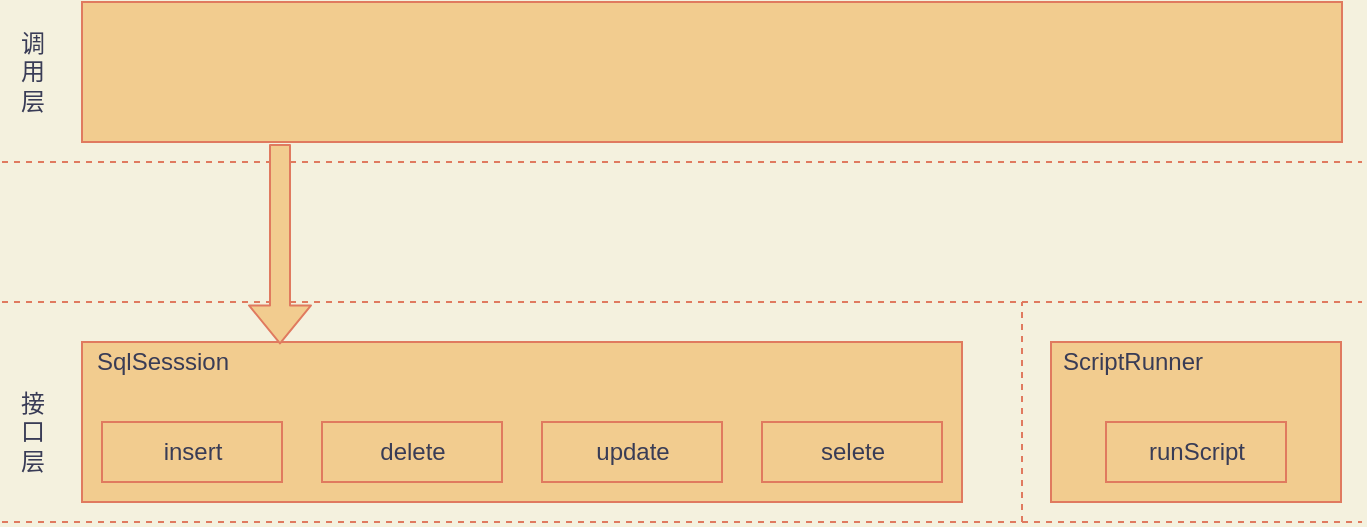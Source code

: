 <mxfile version="13.9.9" type="device" pages="7"><diagram id="KUBGi48I1Vs6nMj2uOVa" name="mybatis框架"><mxGraphModel dx="1010" dy="588" grid="1" gridSize="10" guides="1" tooltips="1" connect="1" arrows="1" fold="1" page="1" pageScale="1" pageWidth="827" pageHeight="1169" background="#F4F1DE" math="0" shadow="0"><root><mxCell id="0bIBhPCUddxn2vD12C0e-0"/><mxCell id="0bIBhPCUddxn2vD12C0e-1" parent="0bIBhPCUddxn2vD12C0e-0"/><mxCell id="0bIBhPCUddxn2vD12C0e-31" value="" style="rounded=0;whiteSpace=wrap;html=1;strokeColor=#E07A5F;fillColor=#F2CC8F;fontColor=#393C56;" parent="0bIBhPCUddxn2vD12C0e-1" vertex="1"><mxGeometry x="734.5" y="590" width="145" height="80" as="geometry"/></mxCell><mxCell id="0bIBhPCUddxn2vD12C0e-27" value="" style="rounded=0;whiteSpace=wrap;html=1;strokeColor=#E07A5F;fillColor=#F2CC8F;fontColor=#393C56;" parent="0bIBhPCUddxn2vD12C0e-1" vertex="1"><mxGeometry x="250" y="590" width="440" height="80" as="geometry"/></mxCell><mxCell id="0bIBhPCUddxn2vD12C0e-6" value="insert" style="html=1;fillColor=#F2CC8F;strokeColor=#E07A5F;fontColor=#393C56;" parent="0bIBhPCUddxn2vD12C0e-1" vertex="1"><mxGeometry x="260" y="630" width="90" height="30" as="geometry"/></mxCell><mxCell id="0bIBhPCUddxn2vD12C0e-13" value="" style="endArrow=none;html=1;labelBackgroundColor=#F4F1DE;strokeColor=#E07A5F;fontColor=#393C56;dashed=1;" parent="0bIBhPCUddxn2vD12C0e-1" edge="1"><mxGeometry width="50" height="50" relative="1" as="geometry"><mxPoint x="210" y="680" as="sourcePoint"/><mxPoint x="890" y="680" as="targetPoint"/></mxGeometry></mxCell><mxCell id="0bIBhPCUddxn2vD12C0e-15" value="delete" style="html=1;fillColor=#F2CC8F;strokeColor=#E07A5F;fontColor=#393C56;" parent="0bIBhPCUddxn2vD12C0e-1" vertex="1"><mxGeometry x="370" y="630" width="90" height="30" as="geometry"/></mxCell><mxCell id="0bIBhPCUddxn2vD12C0e-16" value="update" style="html=1;fillColor=#F2CC8F;strokeColor=#E07A5F;fontColor=#393C56;" parent="0bIBhPCUddxn2vD12C0e-1" vertex="1"><mxGeometry x="480" y="630" width="90" height="30" as="geometry"/></mxCell><mxCell id="0bIBhPCUddxn2vD12C0e-17" value="selete" style="html=1;fillColor=#F2CC8F;strokeColor=#E07A5F;fontColor=#393C56;" parent="0bIBhPCUddxn2vD12C0e-1" vertex="1"><mxGeometry x="590" y="630" width="90" height="30" as="geometry"/></mxCell><mxCell id="0bIBhPCUddxn2vD12C0e-21" value="接&lt;br&gt;口&lt;br&gt;层" style="text;html=1;resizable=0;autosize=1;align=center;verticalAlign=middle;points=[];fillColor=none;strokeColor=none;rounded=0;fontColor=#393C56;" parent="0bIBhPCUddxn2vD12C0e-1" vertex="1"><mxGeometry x="210" y="610" width="30" height="50" as="geometry"/></mxCell><mxCell id="0bIBhPCUddxn2vD12C0e-24" value="runScript" style="html=1;fillColor=#F2CC8F;strokeColor=#E07A5F;fontColor=#393C56;" parent="0bIBhPCUddxn2vD12C0e-1" vertex="1"><mxGeometry x="762" y="630" width="90" height="30" as="geometry"/></mxCell><mxCell id="0bIBhPCUddxn2vD12C0e-30" value="SqlSesssion" style="text;html=1;resizable=0;autosize=1;align=center;verticalAlign=middle;points=[];fillColor=none;strokeColor=none;rounded=0;fontColor=#393C56;" parent="0bIBhPCUddxn2vD12C0e-1" vertex="1"><mxGeometry x="250" y="590" width="80" height="20" as="geometry"/></mxCell><mxCell id="0bIBhPCUddxn2vD12C0e-32" value="ScriptRunner" style="text;html=1;resizable=0;autosize=1;align=center;verticalAlign=middle;points=[];fillColor=none;strokeColor=none;rounded=0;fontColor=#393C56;" parent="0bIBhPCUddxn2vD12C0e-1" vertex="1"><mxGeometry x="730" y="590" width="90" height="20" as="geometry"/></mxCell><mxCell id="0bIBhPCUddxn2vD12C0e-33" value="" style="endArrow=none;html=1;jumpSize=3;labelBackgroundColor=#F4F1DE;strokeColor=#E07A5F;fontColor=#393C56;dashed=1;" parent="0bIBhPCUddxn2vD12C0e-1" edge="1"><mxGeometry width="50" height="50" relative="1" as="geometry"><mxPoint x="210" y="570" as="sourcePoint"/><mxPoint x="890" y="570" as="targetPoint"/></mxGeometry></mxCell><mxCell id="0bIBhPCUddxn2vD12C0e-53" value="" style="endArrow=none;html=1;labelBackgroundColor=#F4F1DE;strokeColor=#E07A5F;fontColor=#393C56;dashed=1;" parent="0bIBhPCUddxn2vD12C0e-1" edge="1"><mxGeometry width="50" height="50" relative="1" as="geometry"><mxPoint x="210" y="500" as="sourcePoint"/><mxPoint x="890" y="500" as="targetPoint"/></mxGeometry></mxCell><mxCell id="0bIBhPCUddxn2vD12C0e-58" value="调&lt;br&gt;用&lt;br&gt;层" style="text;html=1;resizable=0;autosize=1;align=center;verticalAlign=middle;points=[];fillColor=none;strokeColor=none;rounded=0;fontColor=#393C56;" parent="0bIBhPCUddxn2vD12C0e-1" vertex="1"><mxGeometry x="210" y="430" width="30" height="50" as="geometry"/></mxCell><mxCell id="0bIBhPCUddxn2vD12C0e-66" value="" style="rounded=0;whiteSpace=wrap;html=1;strokeColor=#E07A5F;fillColor=#F2CC8F;fontColor=#393C56;" parent="0bIBhPCUddxn2vD12C0e-1" vertex="1"><mxGeometry x="250" y="420" width="630" height="70" as="geometry"/></mxCell><mxCell id="0bIBhPCUddxn2vD12C0e-74" value="" style="endArrow=none;dashed=1;html=1;strokeWidth=1;labelBackgroundColor=#F4F1DE;strokeColor=#E07A5F;fontColor=#393C56;" parent="0bIBhPCUddxn2vD12C0e-1" edge="1"><mxGeometry width="50" height="50" relative="1" as="geometry"><mxPoint x="720" y="680" as="sourcePoint"/><mxPoint x="720" y="570" as="targetPoint"/></mxGeometry></mxCell><mxCell id="0bIBhPCUddxn2vD12C0e-75" value="" style="shape=flexArrow;endArrow=classic;html=1;strokeWidth=1;entryX=0.225;entryY=0.015;entryDx=0;entryDy=0;entryPerimeter=0;fillColor=#F2CC8F;strokeColor=#E07A5F;labelBackgroundColor=#F4F1DE;fontColor=#393C56;" parent="0bIBhPCUddxn2vD12C0e-1" target="0bIBhPCUddxn2vD12C0e-27" edge="1"><mxGeometry width="50" height="50" relative="1" as="geometry"><mxPoint x="349" y="491" as="sourcePoint"/><mxPoint x="590" y="650" as="targetPoint"/></mxGeometry></mxCell></root></mxGraphModel></diagram><diagram id="ws5-Z68cmD74oVLNtMcw" name="Logging"><mxGraphModel dx="1422" dy="809" grid="1" gridSize="10" guides="1" tooltips="1" connect="1" arrows="1" fold="1" page="1" pageScale="1" pageWidth="3300" pageHeight="4681" background="#F4F1DE" math="0" shadow="0"><root><mxCell id="tMsc0dwHvqDvnJVRo8fw-0"/><mxCell id="tMsc0dwHvqDvnJVRo8fw-1" parent="tMsc0dwHvqDvnJVRo8fw-0"/><mxCell id="9AKtls182YODTujg47m3-19" value="proxy" style="text;html=1;resizable=0;autosize=1;align=center;verticalAlign=middle;points=[];fillColor=none;strokeColor=none;rounded=0;sketch=0;fontColor=#E07A5F;" parent="tMsc0dwHvqDvnJVRo8fw-1" vertex="1"><mxGeometry x="682.5" y="200" width="50" height="20" as="geometry"/></mxCell><mxCell id="tMsc0dwHvqDvnJVRo8fw-2" value="&lt;p style=&quot;margin: 0px ; margin-top: 4px ; text-align: center&quot;&gt;&lt;b&gt;org.apache.ibatis.logging.Log&lt;/b&gt;&lt;br&gt;&lt;/p&gt;&lt;hr size=&quot;1&quot;&gt;&lt;p style=&quot;margin: 0px ; margin-left: 4px&quot;&gt;&lt;span&gt;+ error():&amp;nbsp; &amp;nbsp;void&lt;/span&gt;&lt;/p&gt;&lt;p style=&quot;margin: 0px ; margin-left: 4px&quot;&gt;+ warn():&amp;nbsp; &amp;nbsp;void&lt;span&gt;&lt;br&gt;&lt;/span&gt;&lt;/p&gt;&lt;p style=&quot;margin: 0px ; margin-left: 4px&quot;&gt;+ debug(): void&lt;br&gt;&lt;/p&gt;&lt;p style=&quot;margin: 0px ; margin-left: 4px&quot;&gt;+ trace():&amp;nbsp; &amp;nbsp;void&lt;br&gt;&lt;/p&gt;" style="verticalAlign=top;align=left;overflow=fill;fontSize=12;fontFamily=Helvetica;html=1;fillColor=#F2CC8F;strokeColor=#E07A5F;fontColor=#393C56;" parent="tMsc0dwHvqDvnJVRo8fw-1" vertex="1"><mxGeometry x="720" y="350" width="210" height="90" as="geometry"/></mxCell><mxCell id="tMsc0dwHvqDvnJVRo8fw-3" value="&lt;p style=&quot;margin: 0px ; margin-top: 4px ; text-align: center&quot;&gt;&lt;b&gt;org.slf4j.Logger&lt;/b&gt;&lt;/p&gt;" style="verticalAlign=top;align=left;overflow=fill;fontSize=12;fontFamily=Helvetica;html=1;fillColor=#d5e8d4;strokeColor=#97D077;" parent="tMsc0dwHvqDvnJVRo8fw-1" vertex="1"><mxGeometry x="753.74" y="560.99" width="110.01" height="20" as="geometry"/></mxCell><mxCell id="tMsc0dwHvqDvnJVRo8fw-28" style="edgeStyle=orthogonalEdgeStyle;curved=0;rounded=1;sketch=0;orthogonalLoop=1;jettySize=auto;html=1;exitX=0.5;exitY=0;exitDx=0;exitDy=0;entryX=0.5;entryY=1;entryDx=0;entryDy=0;dashed=1;endArrow=open;endFill=0;endSize=8;labelBackgroundColor=#F4F1DE;strokeColor=#E07A5F;fontColor=#393C56;" parent="tMsc0dwHvqDvnJVRo8fw-1" source="tMsc0dwHvqDvnJVRo8fw-4" target="tMsc0dwHvqDvnJVRo8fw-6" edge="1"><mxGeometry relative="1" as="geometry"/></mxCell><mxCell id="wQ39WVbP6b6dNvWcRQkr-8" style="edgeStyle=orthogonalEdgeStyle;rounded=0;sketch=0;orthogonalLoop=1;jettySize=auto;html=1;dashed=1;endArrow=block;endFill=0;endSize=10;labelBackgroundColor=#F4F1DE;strokeColor=#E07A5F;fontColor=#393C56;exitX=0;exitY=0.5;exitDx=0;exitDy=0;" parent="tMsc0dwHvqDvnJVRo8fw-1" source="tMsc0dwHvqDvnJVRo8fw-4" edge="1"><mxGeometry relative="1" as="geometry"><mxPoint x="838" y="440" as="targetPoint"/><Array as="points"><mxPoint x="910" y="731"/><mxPoint x="910" y="540"/><mxPoint x="838" y="540"/></Array><mxPoint x="950" y="750" as="sourcePoint"/></mxGeometry></mxCell><mxCell id="tMsc0dwHvqDvnJVRo8fw-4" value="&lt;p style=&quot;margin: 0px ; margin-top: 4px ; text-align: center&quot;&gt;&lt;b&gt;Log4jImpl&lt;/b&gt;&lt;br&gt;&lt;/p&gt;&lt;div style=&quot;height: 2px&quot;&gt;&lt;/div&gt;" style="verticalAlign=top;align=left;overflow=fill;fontSize=12;fontFamily=Helvetica;html=1;fillColor=#F2CC8F;fontColor=#393C56;strokeColor=#E07A5F;" parent="tMsc0dwHvqDvnJVRo8fw-1" vertex="1"><mxGeometry x="957.49" y="720.99" width="75.01" height="19.01" as="geometry"/></mxCell><mxCell id="tMsc0dwHvqDvnJVRo8fw-37" style="edgeStyle=orthogonalEdgeStyle;rounded=0;sketch=0;orthogonalLoop=1;jettySize=auto;html=1;exitX=0.5;exitY=0;exitDx=0;exitDy=0;entryX=0.5;entryY=1;entryDx=0;entryDy=0;dashed=1;endArrow=open;endFill=0;endSize=8;labelBackgroundColor=#F4F1DE;strokeColor=#E07A5F;fontColor=#393C56;" parent="tMsc0dwHvqDvnJVRo8fw-1" source="tMsc0dwHvqDvnJVRo8fw-5" target="tMsc0dwHvqDvnJVRo8fw-18" edge="1"><mxGeometry relative="1" as="geometry"/></mxCell><mxCell id="wQ39WVbP6b6dNvWcRQkr-0" style="edgeStyle=orthogonalEdgeStyle;rounded=0;orthogonalLoop=1;jettySize=auto;html=1;exitX=0.75;exitY=0;exitDx=0;exitDy=0;dashed=1;endArrow=open;endFill=0;endSize=8;labelBackgroundColor=#F4F1DE;strokeColor=#E07A5F;fontColor=#393C56;" parent="tMsc0dwHvqDvnJVRo8fw-1" source="tMsc0dwHvqDvnJVRo8fw-5" target="tMsc0dwHvqDvnJVRo8fw-19" edge="1"><mxGeometry relative="1" as="geometry"><Array as="points"><mxPoint x="1189" y="711"/><mxPoint x="1323" y="711"/></Array></mxGeometry></mxCell><mxCell id="wQ39WVbP6b6dNvWcRQkr-7" style="edgeStyle=orthogonalEdgeStyle;rounded=0;sketch=0;orthogonalLoop=1;jettySize=auto;html=1;dashed=1;endArrow=block;endFill=0;endSize=10;labelBackgroundColor=#F4F1DE;strokeColor=#E07A5F;fontColor=#393C56;exitX=0;exitY=0.5;exitDx=0;exitDy=0;" parent="tMsc0dwHvqDvnJVRo8fw-1" source="tMsc0dwHvqDvnJVRo8fw-5" edge="1"><mxGeometry relative="1" as="geometry"><mxPoint x="860" y="440" as="targetPoint"/><Array as="points"><mxPoint x="1080" y="731"/><mxPoint x="1080" y="600"/><mxPoint x="1020" y="600"/><mxPoint x="1020" y="530"/><mxPoint x="860" y="530"/></Array><mxPoint x="1100" y="750" as="sourcePoint"/></mxGeometry></mxCell><mxCell id="tMsc0dwHvqDvnJVRo8fw-5" value="&lt;p style=&quot;margin: 0px ; margin-top: 4px ; text-align: center&quot;&gt;&lt;b&gt;Log4j2Impl&lt;/b&gt;&lt;br&gt;&lt;/p&gt;&lt;div style=&quot;height: 2px&quot;&gt;&lt;/div&gt;" style="verticalAlign=top;align=left;overflow=fill;fontSize=12;fontFamily=Helvetica;html=1;fillColor=#F2CC8F;fontColor=#393C56;strokeColor=#E07A5F;" parent="tMsc0dwHvqDvnJVRo8fw-1" vertex="1"><mxGeometry x="1132.5" y="720.99" width="75" height="19.01" as="geometry"/></mxCell><mxCell id="tMsc0dwHvqDvnJVRo8fw-6" value="&lt;p style=&quot;margin: 0px ; margin-top: 4px ; text-align: center&quot;&gt;&lt;b&gt;org.apache.log4j.Logger&lt;br&gt;&lt;/b&gt;&lt;/p&gt;&lt;div style=&quot;height: 2px&quot;&gt;&lt;/div&gt;" style="verticalAlign=top;align=left;overflow=fill;fontSize=12;fontFamily=Helvetica;html=1;fillColor=#d5e8d4;strokeColor=#97D077;" parent="tMsc0dwHvqDvnJVRo8fw-1" vertex="1"><mxGeometry x="920" y="619.51" width="150" height="20.99" as="geometry"/></mxCell><mxCell id="tMsc0dwHvqDvnJVRo8fw-26" style="edgeStyle=orthogonalEdgeStyle;curved=0;rounded=1;sketch=0;orthogonalLoop=1;jettySize=auto;html=1;exitX=0.5;exitY=0;exitDx=0;exitDy=0;entryX=0.5;entryY=1;entryDx=0;entryDy=0;dashed=1;endArrow=open;endFill=0;endSize=8;labelBackgroundColor=#F4F1DE;strokeColor=#E07A5F;fontColor=#393C56;" parent="tMsc0dwHvqDvnJVRo8fw-1" source="tMsc0dwHvqDvnJVRo8fw-7" target="tMsc0dwHvqDvnJVRo8fw-23" edge="1"><mxGeometry relative="1" as="geometry"/></mxCell><mxCell id="wQ39WVbP6b6dNvWcRQkr-11" style="edgeStyle=orthogonalEdgeStyle;rounded=0;sketch=0;orthogonalLoop=1;jettySize=auto;html=1;exitX=0;exitY=0.5;exitDx=0;exitDy=0;dashed=1;endArrow=block;endFill=0;endSize=10;labelBackgroundColor=#F4F1DE;strokeColor=#E07A5F;fontColor=#393C56;" parent="tMsc0dwHvqDvnJVRo8fw-1" source="tMsc0dwHvqDvnJVRo8fw-7" edge="1"><mxGeometry relative="1" as="geometry"><mxPoint x="820" y="440" as="targetPoint"/><Array as="points"><mxPoint x="700" y="690"/><mxPoint x="700" y="540"/><mxPoint x="820" y="540"/></Array></mxGeometry></mxCell><mxCell id="wQ39WVbP6b6dNvWcRQkr-39" value="" style="edgeStyle=orthogonalEdgeStyle;rounded=0;sketch=0;orthogonalLoop=1;jettySize=auto;html=1;dashed=1;endArrow=open;endFill=0;endSize=10;strokeColor=#E07A5F;fillColor=#F2CC8F;fontColor=#393C56;" parent="tMsc0dwHvqDvnJVRo8fw-1" source="tMsc0dwHvqDvnJVRo8fw-7" target="tMsc0dwHvqDvnJVRo8fw-23" edge="1"><mxGeometry relative="1" as="geometry"/></mxCell><mxCell id="tMsc0dwHvqDvnJVRo8fw-7" value="&lt;p style=&quot;margin: 0px ; margin-top: 4px ; text-align: center&quot;&gt;&lt;b&gt;Slf4jLocationAwareLoggerImpl&lt;/b&gt;&lt;br&gt;&lt;/p&gt;&lt;div style=&quot;height: 2px&quot;&gt;&lt;/div&gt;" style="verticalAlign=top;align=left;overflow=fill;fontSize=12;fontFamily=Helvetica;html=1;fillColor=#F2CC8F;fontColor=#393C56;strokeColor=#E07A5F;" parent="tMsc0dwHvqDvnJVRo8fw-1" vertex="1"><mxGeometry x="713.75" y="670" width="190" height="20" as="geometry"/></mxCell><mxCell id="tMsc0dwHvqDvnJVRo8fw-27" style="edgeStyle=orthogonalEdgeStyle;curved=0;rounded=1;sketch=0;orthogonalLoop=1;jettySize=auto;html=1;exitX=0.5;exitY=0;exitDx=0;exitDy=0;entryX=0.5;entryY=1;entryDx=0;entryDy=0;dashed=1;endArrow=open;endFill=0;endSize=8;labelBackgroundColor=#F4F1DE;strokeColor=#E07A5F;fontColor=#393C56;" parent="tMsc0dwHvqDvnJVRo8fw-1" source="tMsc0dwHvqDvnJVRo8fw-8" target="tMsc0dwHvqDvnJVRo8fw-7" edge="1"><mxGeometry relative="1" as="geometry"/></mxCell><mxCell id="wQ39WVbP6b6dNvWcRQkr-10" style="edgeStyle=orthogonalEdgeStyle;rounded=0;sketch=0;orthogonalLoop=1;jettySize=auto;html=1;exitX=0;exitY=0.5;exitDx=0;exitDy=0;dashed=1;endArrow=block;endFill=0;endSize=10;labelBackgroundColor=#F4F1DE;strokeColor=#E07A5F;fontColor=#393C56;" parent="tMsc0dwHvqDvnJVRo8fw-1" source="tMsc0dwHvqDvnJVRo8fw-8" edge="1"><mxGeometry relative="1" as="geometry"><mxPoint x="800" y="440" as="targetPoint"/><Array as="points"><mxPoint x="690" y="730"/><mxPoint x="690" y="530"/><mxPoint x="800" y="530"/></Array></mxGeometry></mxCell><mxCell id="tMsc0dwHvqDvnJVRo8fw-8" value="&lt;p style=&quot;margin: 0px ; margin-top: 4px ; text-align: center&quot;&gt;&lt;b&gt;Slf4jImpl&lt;br&gt;&lt;/b&gt;&lt;/p&gt;&lt;div style=&quot;height: 2px&quot;&gt;&lt;/div&gt;" style="verticalAlign=top;align=left;overflow=fill;fontSize=12;fontFamily=Helvetica;html=1;fillColor=#F2CC8F;fontColor=#393C56;strokeColor=#E07A5F;" parent="tMsc0dwHvqDvnJVRo8fw-1" vertex="1"><mxGeometry x="771.24" y="720" width="75.01" height="20" as="geometry"/></mxCell><mxCell id="tMsc0dwHvqDvnJVRo8fw-36" style="edgeStyle=orthogonalEdgeStyle;rounded=0;sketch=0;orthogonalLoop=1;jettySize=auto;html=1;exitX=0.5;exitY=0;exitDx=0;exitDy=0;entryX=0.5;entryY=1;entryDx=0;entryDy=0;dashed=1;endArrow=open;endFill=0;endSize=8;labelBackgroundColor=#F4F1DE;strokeColor=#E07A5F;fontColor=#393C56;" parent="tMsc0dwHvqDvnJVRo8fw-1" source="tMsc0dwHvqDvnJVRo8fw-18" target="tMsc0dwHvqDvnJVRo8fw-22" edge="1"><mxGeometry relative="1" as="geometry"/></mxCell><mxCell id="wQ39WVbP6b6dNvWcRQkr-6" style="edgeStyle=orthogonalEdgeStyle;rounded=0;sketch=0;orthogonalLoop=1;jettySize=auto;html=1;exitX=0;exitY=0.5;exitDx=0;exitDy=0;dashed=1;endArrow=block;endFill=0;endSize=10;labelBackgroundColor=#F4F1DE;strokeColor=#E07A5F;fontColor=#393C56;" parent="tMsc0dwHvqDvnJVRo8fw-1" source="tMsc0dwHvqDvnJVRo8fw-18" edge="1"><mxGeometry relative="1" as="geometry"><mxPoint x="879" y="440" as="targetPoint"/><Array as="points"><mxPoint x="1113" y="691"/><mxPoint x="1090" y="691"/><mxPoint x="1090" y="590"/><mxPoint x="1030" y="590"/><mxPoint x="1030" y="520"/><mxPoint x="879" y="520"/></Array></mxGeometry></mxCell><mxCell id="tMsc0dwHvqDvnJVRo8fw-18" value="&lt;p style=&quot;margin: 0px ; margin-top: 4px ; text-align: center&quot;&gt;&lt;b&gt;Log4j2LoggerImpl&lt;/b&gt;&lt;br&gt;&lt;/p&gt;&lt;div style=&quot;height: 2px&quot;&gt;&lt;/div&gt;" style="verticalAlign=top;align=left;overflow=fill;fontSize=12;fontFamily=Helvetica;html=1;fillColor=#F2CC8F;fontColor=#393C56;strokeColor=#E07A5F;" parent="tMsc0dwHvqDvnJVRo8fw-1" vertex="1"><mxGeometry x="1112.5" y="670" width="115" height="20.99" as="geometry"/></mxCell><mxCell id="wQ39WVbP6b6dNvWcRQkr-1" style="edgeStyle=orthogonalEdgeStyle;curved=0;rounded=1;sketch=0;orthogonalLoop=1;jettySize=auto;html=1;exitX=0.5;exitY=0;exitDx=0;exitDy=0;entryX=0.5;entryY=1;entryDx=0;entryDy=0;endArrow=open;endFill=0;dashed=1;endSize=8;labelBackgroundColor=#F4F1DE;strokeColor=#E07A5F;fontColor=#393C56;" parent="tMsc0dwHvqDvnJVRo8fw-1" source="tMsc0dwHvqDvnJVRo8fw-19" target="tMsc0dwHvqDvnJVRo8fw-35" edge="1"><mxGeometry relative="1" as="geometry"/></mxCell><mxCell id="tMsc0dwHvqDvnJVRo8fw-19" value="&lt;p style=&quot;margin: 0px ; margin-top: 4px ; text-align: center&quot;&gt;&lt;b&gt;Log4j2AbstractLoggerImpl&lt;br&gt;&lt;/b&gt;&lt;/p&gt;&lt;div style=&quot;height: 2px&quot;&gt;&lt;/div&gt;" style="verticalAlign=top;align=left;overflow=fill;fontSize=12;fontFamily=Helvetica;html=1;fillColor=#F2CC8F;fontColor=#393C56;strokeColor=#E07A5F;" parent="tMsc0dwHvqDvnJVRo8fw-1" vertex="1"><mxGeometry x="1242.5" y="670" width="160" height="20.99" as="geometry"/></mxCell><mxCell id="tMsc0dwHvqDvnJVRo8fw-22" value="&lt;p style=&quot;margin: 0px ; margin-top: 4px ; text-align: center&quot;&gt;&lt;b&gt;org.apache.logging.log4j.Logger&lt;br&gt;&lt;/b&gt;&lt;/p&gt;&lt;div style=&quot;height: 2px&quot;&gt;&lt;/div&gt;" style="verticalAlign=top;align=left;overflow=fill;fontSize=12;fontFamily=Helvetica;html=1;fillColor=#d5e8d4;strokeColor=#97D077;" parent="tMsc0dwHvqDvnJVRo8fw-1" vertex="1"><mxGeometry x="1070" y="560" width="200" height="20.99" as="geometry"/></mxCell><mxCell id="tMsc0dwHvqDvnJVRo8fw-23" value="&lt;p style=&quot;margin: 0px ; margin-top: 4px ; text-align: center&quot;&gt;&lt;b&gt;LocationAwareLogger&lt;/b&gt;&lt;/p&gt;" style="verticalAlign=top;align=left;overflow=fill;fontSize=12;fontFamily=Helvetica;html=1;fillColor=#d5e8d4;strokeColor=#97D077;" parent="tMsc0dwHvqDvnJVRo8fw-1" vertex="1"><mxGeometry x="741.24" y="620" width="135.01" height="20" as="geometry"/></mxCell><mxCell id="tMsc0dwHvqDvnJVRo8fw-24" value="" style="endArrow=block;endSize=10;endFill=0;html=1;exitX=0.5;exitY=0;exitDx=0;exitDy=0;entryX=0.5;entryY=1;entryDx=0;entryDy=0;labelBackgroundColor=#F4F1DE;strokeColor=#E07A5F;fontColor=#393C56;" parent="tMsc0dwHvqDvnJVRo8fw-1" source="tMsc0dwHvqDvnJVRo8fw-23" target="tMsc0dwHvqDvnJVRo8fw-3" edge="1"><mxGeometry x="-0.2" width="160" relative="1" as="geometry"><mxPoint x="1063.75" y="620" as="sourcePoint"/><mxPoint x="1223.75" y="620" as="targetPoint"/><mxPoint as="offset"/></mxGeometry></mxCell><mxCell id="wQ39WVbP6b6dNvWcRQkr-2" style="edgeStyle=orthogonalEdgeStyle;rounded=0;sketch=0;orthogonalLoop=1;jettySize=auto;html=1;exitX=0.5;exitY=0;exitDx=0;exitDy=0;entryX=0.75;entryY=1;entryDx=0;entryDy=0;endArrow=block;endFill=0;endSize=10;labelBackgroundColor=#F4F1DE;strokeColor=#E07A5F;fontColor=#393C56;" parent="tMsc0dwHvqDvnJVRo8fw-1" source="tMsc0dwHvqDvnJVRo8fw-35" target="tMsc0dwHvqDvnJVRo8fw-22" edge="1"><mxGeometry relative="1" as="geometry"><Array as="points"><mxPoint x="1323" y="610"/><mxPoint x="1220" y="610"/></Array></mxGeometry></mxCell><mxCell id="tMsc0dwHvqDvnJVRo8fw-35" value="&lt;p style=&quot;margin: 0px ; margin-top: 4px ; text-align: center&quot;&gt;&lt;b&gt;ExtendedLogger&lt;/b&gt;&lt;br&gt;&lt;/p&gt;&lt;div style=&quot;height: 2px&quot;&gt;&lt;/div&gt;" style="verticalAlign=top;align=left;overflow=fill;fontSize=12;fontFamily=Helvetica;html=1;fillColor=#d5e8d4;strokeColor=#97D077;" parent="tMsc0dwHvqDvnJVRo8fw-1" vertex="1"><mxGeometry x="1265" y="620" width="115" height="20.99" as="geometry"/></mxCell><mxCell id="wQ39WVbP6b6dNvWcRQkr-40" style="edgeStyle=orthogonalEdgeStyle;rounded=0;sketch=0;orthogonalLoop=1;jettySize=auto;html=1;exitX=0.5;exitY=0;exitDx=0;exitDy=0;entryX=0.5;entryY=1;entryDx=0;entryDy=0;dashed=1;endArrow=open;endFill=0;endSize=10;strokeColor=#E07A5F;fillColor=#F2CC8F;fontColor=#393C56;" parent="tMsc0dwHvqDvnJVRo8fw-1" source="wQ39WVbP6b6dNvWcRQkr-12" target="wQ39WVbP6b6dNvWcRQkr-14" edge="1"><mxGeometry relative="1" as="geometry"/></mxCell><mxCell id="wQ39WVbP6b6dNvWcRQkr-41" style="edgeStyle=orthogonalEdgeStyle;rounded=0;sketch=0;orthogonalLoop=1;jettySize=auto;html=1;exitX=0;exitY=0.5;exitDx=0;exitDy=0;dashed=1;endArrow=block;endFill=0;endSize=10;strokeColor=#E07A5F;fillColor=#F2CC8F;fontColor=#393C56;" parent="tMsc0dwHvqDvnJVRo8fw-1" source="wQ39WVbP6b6dNvWcRQkr-12" edge="1"><mxGeometry relative="1" as="geometry"><mxPoint x="768" y="440" as="targetPoint"/><Array as="points"><mxPoint x="300" y="730"/><mxPoint x="300" y="510"/><mxPoint x="768" y="510"/></Array></mxGeometry></mxCell><mxCell id="wQ39WVbP6b6dNvWcRQkr-12" value="&lt;p style=&quot;margin: 0px ; margin-top: 4px ; text-align: center&quot;&gt;&lt;b&gt;JakartaCommonsLoggingImpl&lt;/b&gt;&lt;br&gt;&lt;/p&gt;&lt;div style=&quot;height: 2px&quot;&gt;&lt;/div&gt;" style="verticalAlign=top;align=left;overflow=fill;fontSize=12;fontFamily=Helvetica;html=1;fillColor=#F2CC8F;fontColor=#393C56;strokeColor=#E07A5F;" parent="tMsc0dwHvqDvnJVRo8fw-1" vertex="1"><mxGeometry x="320" y="720" width="190" height="20" as="geometry"/></mxCell><mxCell id="wQ39WVbP6b6dNvWcRQkr-14" value="&lt;p style=&quot;margin: 0px ; margin-top: 4px ; text-align: center&quot;&gt;&lt;b&gt;org.apache.commons.logging.Log&lt;/b&gt;&lt;/p&gt;" style="verticalAlign=top;align=left;overflow=fill;fontSize=12;fontFamily=Helvetica;html=1;fillColor=#d5e8d4;strokeColor=#97D077;" parent="tMsc0dwHvqDvnJVRo8fw-1" vertex="1"><mxGeometry x="310" y="619.51" width="210" height="20.99" as="geometry"/></mxCell><mxCell id="wQ39WVbP6b6dNvWcRQkr-37" style="edgeStyle=orthogonalEdgeStyle;rounded=0;sketch=0;orthogonalLoop=1;jettySize=auto;html=1;exitX=0;exitY=0.5;exitDx=0;exitDy=0;fillColor=#F2CC8F;fontColor=#393C56;dashed=1;endArrow=block;endFill=0;endSize=10;strokeColor=#E07A5F;" parent="tMsc0dwHvqDvnJVRo8fw-1" source="wQ39WVbP6b6dNvWcRQkr-17" target="tMsc0dwHvqDvnJVRo8fw-2" edge="1"><mxGeometry relative="1" as="geometry"><mxPoint x="750" y="430" as="targetPoint"/><Array as="points"><mxPoint x="530" y="730"/><mxPoint x="530" y="520"/><mxPoint x="785" y="520"/></Array></mxGeometry></mxCell><mxCell id="wQ39WVbP6b6dNvWcRQkr-16" value="&lt;p style=&quot;margin: 0px ; margin-top: 4px ; text-align: center&quot;&gt;&lt;b&gt;java.util.logging.Logger&lt;/b&gt;&lt;/p&gt;" style="verticalAlign=top;align=left;overflow=fill;fontSize=12;fontFamily=Helvetica;html=1;fillColor=#d5e8d4;strokeColor=#97D077;" parent="tMsc0dwHvqDvnJVRo8fw-1" vertex="1"><mxGeometry x="535" y="620" width="150" height="20.99" as="geometry"/></mxCell><mxCell id="wQ39WVbP6b6dNvWcRQkr-38" style="edgeStyle=orthogonalEdgeStyle;rounded=0;sketch=0;orthogonalLoop=1;jettySize=auto;html=1;exitX=0.5;exitY=0;exitDx=0;exitDy=0;entryX=0.5;entryY=1;entryDx=0;entryDy=0;dashed=1;endArrow=open;endFill=0;endSize=10;strokeColor=#E07A5F;fillColor=#F2CC8F;fontColor=#393C56;" parent="tMsc0dwHvqDvnJVRo8fw-1" source="wQ39WVbP6b6dNvWcRQkr-17" target="wQ39WVbP6b6dNvWcRQkr-16" edge="1"><mxGeometry relative="1" as="geometry"/></mxCell><mxCell id="wQ39WVbP6b6dNvWcRQkr-17" value="&lt;p style=&quot;margin: 0px ; margin-top: 4px ; text-align: center&quot;&gt;&lt;b&gt;Jdk14LoggingImpl&lt;/b&gt;&lt;br&gt;&lt;/p&gt;&lt;div style=&quot;height: 2px&quot;&gt;&lt;/div&gt;" style="verticalAlign=top;align=left;overflow=fill;fontSize=12;fontFamily=Helvetica;html=1;fillColor=#F2CC8F;fontColor=#393C56;strokeColor=#E07A5F;" parent="tMsc0dwHvqDvnJVRo8fw-1" vertex="1"><mxGeometry x="552.5" y="720" width="115" height="20" as="geometry"/></mxCell><mxCell id="wQ39WVbP6b6dNvWcRQkr-43" style="edgeStyle=orthogonalEdgeStyle;rounded=0;sketch=0;orthogonalLoop=1;jettySize=auto;html=1;exitX=0.5;exitY=0;exitDx=0;exitDy=0;entryX=0.143;entryY=1;entryDx=0;entryDy=0;entryPerimeter=0;dashed=1;endArrow=block;endFill=0;endSize=10;strokeColor=#E07A5F;fillColor=#F2CC8F;fontColor=#393C56;" parent="tMsc0dwHvqDvnJVRo8fw-1" source="wQ39WVbP6b6dNvWcRQkr-18" target="tMsc0dwHvqDvnJVRo8fw-2" edge="1"><mxGeometry relative="1" as="geometry"><Array as="points"><mxPoint x="250" y="500"/><mxPoint x="750" y="500"/></Array></mxGeometry></mxCell><mxCell id="wQ39WVbP6b6dNvWcRQkr-18" value="&lt;p style=&quot;margin: 0px ; margin-top: 4px ; text-align: center&quot;&gt;&lt;b&gt;StdOutImpl&lt;/b&gt;&lt;br&gt;&lt;/p&gt;&lt;div style=&quot;height: 2px&quot;&gt;&lt;/div&gt;" style="verticalAlign=top;align=left;overflow=fill;fontSize=12;fontFamily=Helvetica;html=1;fillColor=#F2CC8F;fontColor=#393C56;strokeColor=#E07A5F;" parent="tMsc0dwHvqDvnJVRo8fw-1" vertex="1"><mxGeometry x="210" y="720" width="80" height="20" as="geometry"/></mxCell><mxCell id="wQ39WVbP6b6dNvWcRQkr-44" style="edgeStyle=orthogonalEdgeStyle;rounded=0;sketch=0;orthogonalLoop=1;jettySize=auto;html=1;exitX=0.5;exitY=0;exitDx=0;exitDy=0;entryX=0.857;entryY=1;entryDx=0;entryDy=0;entryPerimeter=0;dashed=1;endArrow=block;endFill=0;endSize=10;strokeColor=#E07A5F;fillColor=#F2CC8F;fontColor=#393C56;" parent="tMsc0dwHvqDvnJVRo8fw-1" source="wQ39WVbP6b6dNvWcRQkr-19" target="tMsc0dwHvqDvnJVRo8fw-2" edge="1"><mxGeometry relative="1" as="geometry"><Array as="points"><mxPoint x="1421" y="510"/><mxPoint x="900" y="510"/></Array></mxGeometry></mxCell><mxCell id="wQ39WVbP6b6dNvWcRQkr-19" value="&lt;p style=&quot;margin: 0px ; margin-top: 4px ; text-align: center&quot;&gt;&lt;b&gt;NoLoggingImpl&lt;/b&gt;&lt;br&gt;&lt;/p&gt;&lt;div style=&quot;height: 2px&quot;&gt;&lt;/div&gt;" style="verticalAlign=top;align=left;overflow=fill;fontSize=12;fontFamily=Helvetica;html=1;fillColor=#F2CC8F;fontColor=#393C56;strokeColor=#E07A5F;" parent="tMsc0dwHvqDvnJVRo8fw-1" vertex="1"><mxGeometry x="1370" y="720" width="102.49" height="20" as="geometry"/></mxCell><mxCell id="wQ39WVbP6b6dNvWcRQkr-46" style="edgeStyle=orthogonalEdgeStyle;rounded=0;sketch=0;orthogonalLoop=1;jettySize=auto;html=1;exitX=0.5;exitY=1;exitDx=0;exitDy=0;entryX=0.5;entryY=0;entryDx=0;entryDy=0;dashed=1;endArrow=open;endFill=0;endSize=10;strokeColor=#E07A5F;fillColor=#F2CC8F;fontColor=#393C56;" parent="tMsc0dwHvqDvnJVRo8fw-1" source="wQ39WVbP6b6dNvWcRQkr-27" target="tMsc0dwHvqDvnJVRo8fw-2" edge="1"><mxGeometry relative="1" as="geometry"/></mxCell><mxCell id="wQ39WVbP6b6dNvWcRQkr-27" value="&lt;p style=&quot;margin: 0px ; margin-top: 4px ; text-align: center&quot;&gt;&lt;b&gt;BaseJdbcLogger&lt;/b&gt;&lt;br&gt;&lt;/p&gt;&lt;div style=&quot;height: 2px&quot;&gt;&lt;/div&gt;" style="verticalAlign=top;align=left;overflow=fill;fontSize=12;fontFamily=Helvetica;html=1;fillColor=#e1d5e7;strokeColor=#CC99FF;" parent="tMsc0dwHvqDvnJVRo8fw-1" vertex="1"><mxGeometry x="746.25" y="300" width="157.5" height="20" as="geometry"/></mxCell><mxCell id="wQ39WVbP6b6dNvWcRQkr-50" style="edgeStyle=orthogonalEdgeStyle;rounded=0;sketch=0;orthogonalLoop=1;jettySize=auto;html=1;exitX=0.5;exitY=1;exitDx=0;exitDy=0;entryX=0.75;entryY=0;entryDx=0;entryDy=0;endArrow=block;endFill=0;endSize=10;strokeColor=#E07A5F;fillColor=#F2CC8F;fontColor=#393C56;" parent="tMsc0dwHvqDvnJVRo8fw-1" source="wQ39WVbP6b6dNvWcRQkr-28" target="wQ39WVbP6b6dNvWcRQkr-27" edge="1"><mxGeometry relative="1" as="geometry"><Array as="points"><mxPoint x="1045" y="250"/><mxPoint x="1045" y="270"/><mxPoint x="864" y="270"/></Array></mxGeometry></mxCell><mxCell id="o_YO69b3GlcI3ezDM8up-7" style="edgeStyle=orthogonalEdgeStyle;rounded=0;orthogonalLoop=1;jettySize=auto;html=1;exitX=0.5;exitY=0;exitDx=0;exitDy=0;entryX=0.5;entryY=1;entryDx=0;entryDy=0;dashed=1;endArrow=open;endFill=0;strokeColor=#E07A5F;" parent="tMsc0dwHvqDvnJVRo8fw-1" source="wQ39WVbP6b6dNvWcRQkr-28" target="9AKtls182YODTujg47m3-4" edge="1"><mxGeometry relative="1" as="geometry"/></mxCell><mxCell id="wQ39WVbP6b6dNvWcRQkr-28" value="&lt;p style=&quot;margin: 0px ; margin-top: 4px ; text-align: center&quot;&gt;&lt;b&gt;PreparedStatementLogger&lt;/b&gt;&lt;/p&gt;" style="verticalAlign=top;align=left;overflow=fill;fontSize=12;fontFamily=Helvetica;html=1;fillColor=#e1d5e7;strokeColor=#CC99FF;" parent="tMsc0dwHvqDvnJVRo8fw-1" vertex="1"><mxGeometry x="962.5" y="230" width="170" height="20" as="geometry"/></mxCell><mxCell id="wQ39WVbP6b6dNvWcRQkr-49" style="edgeStyle=orthogonalEdgeStyle;rounded=0;sketch=0;orthogonalLoop=1;jettySize=auto;html=1;exitX=0.5;exitY=1;exitDx=0;exitDy=0;entryX=0.5;entryY=0;entryDx=0;entryDy=0;endArrow=block;endFill=0;endSize=10;strokeColor=#E07A5F;fillColor=#F2CC8F;fontColor=#393C56;" parent="tMsc0dwHvqDvnJVRo8fw-1" source="wQ39WVbP6b6dNvWcRQkr-29" target="wQ39WVbP6b6dNvWcRQkr-27" edge="1"><mxGeometry relative="1" as="geometry"><Array as="points"><mxPoint x="868" y="260"/><mxPoint x="825" y="260"/></Array></mxGeometry></mxCell><mxCell id="o_YO69b3GlcI3ezDM8up-8" style="edgeStyle=orthogonalEdgeStyle;rounded=0;orthogonalLoop=1;jettySize=auto;html=1;exitX=0.5;exitY=0;exitDx=0;exitDy=0;entryX=0.5;entryY=1;entryDx=0;entryDy=0;dashed=1;endArrow=open;endFill=0;strokeColor=#E07A5F;" parent="tMsc0dwHvqDvnJVRo8fw-1" source="wQ39WVbP6b6dNvWcRQkr-29" target="9AKtls182YODTujg47m3-1" edge="1"><mxGeometry relative="1" as="geometry"/></mxCell><mxCell id="wQ39WVbP6b6dNvWcRQkr-29" value="&lt;p style=&quot;margin: 0px ; margin-top: 4px ; text-align: center&quot;&gt;&lt;b&gt;StatementLogger&lt;/b&gt;&lt;br&gt;&lt;/p&gt;&lt;div style=&quot;height: 2px&quot;&gt;&lt;/div&gt;" style="verticalAlign=top;align=left;overflow=fill;fontSize=12;fontFamily=Helvetica;html=1;fillColor=#e1d5e7;strokeColor=#CC99FF;" parent="tMsc0dwHvqDvnJVRo8fw-1" vertex="1"><mxGeometry x="802.5" y="230" width="130" height="20" as="geometry"/></mxCell><mxCell id="wQ39WVbP6b6dNvWcRQkr-51" style="edgeStyle=orthogonalEdgeStyle;rounded=0;sketch=0;orthogonalLoop=1;jettySize=auto;html=1;exitX=0.5;exitY=1;exitDx=0;exitDy=0;entryX=0.25;entryY=0;entryDx=0;entryDy=0;endArrow=block;endFill=0;endSize=10;strokeColor=#E07A5F;fillColor=#F2CC8F;fontColor=#393C56;" parent="tMsc0dwHvqDvnJVRo8fw-1" source="wQ39WVbP6b6dNvWcRQkr-30" target="wQ39WVbP6b6dNvWcRQkr-27" edge="1"><mxGeometry relative="1" as="geometry"><Array as="points"><mxPoint x="705" y="250"/><mxPoint x="705" y="260"/><mxPoint x="786" y="260"/></Array></mxGeometry></mxCell><mxCell id="o_YO69b3GlcI3ezDM8up-5" style="edgeStyle=orthogonalEdgeStyle;rounded=0;orthogonalLoop=1;jettySize=auto;html=1;exitX=0.5;exitY=0;exitDx=0;exitDy=0;entryX=0.5;entryY=1;entryDx=0;entryDy=0;dashed=1;endArrow=open;endFill=0;fontColor=#E07A5F;strokeColor=#E07A5F;" parent="tMsc0dwHvqDvnJVRo8fw-1" source="wQ39WVbP6b6dNvWcRQkr-30" target="9AKtls182YODTujg47m3-0" edge="1"><mxGeometry relative="1" as="geometry"/></mxCell><mxCell id="wQ39WVbP6b6dNvWcRQkr-30" value="&lt;p style=&quot;margin: 0px ; margin-top: 4px ; text-align: center&quot;&gt;&lt;b&gt;ResultSetLogger&lt;/b&gt;&lt;/p&gt;" style="verticalAlign=top;align=left;overflow=fill;fontSize=12;fontFamily=Helvetica;html=1;fillColor=#e1d5e7;strokeColor=#CC99FF;" parent="tMsc0dwHvqDvnJVRo8fw-1" vertex="1"><mxGeometry x="642.5" y="230" width="130" height="20" as="geometry"/></mxCell><mxCell id="wQ39WVbP6b6dNvWcRQkr-47" style="edgeStyle=orthogonalEdgeStyle;rounded=0;sketch=0;orthogonalLoop=1;jettySize=auto;html=1;exitX=0.5;exitY=1;exitDx=0;exitDy=0;entryX=0.096;entryY=0.004;entryDx=0;entryDy=0;entryPerimeter=0;endArrow=block;endFill=0;endSize=10;strokeColor=#E07A5F;fillColor=#F2CC8F;fontColor=#393C56;" parent="tMsc0dwHvqDvnJVRo8fw-1" source="wQ39WVbP6b6dNvWcRQkr-31" target="wQ39WVbP6b6dNvWcRQkr-27" edge="1"><mxGeometry relative="1" as="geometry"><Array as="points"><mxPoint x="545" y="250"/><mxPoint x="545" y="270"/><mxPoint x="761" y="270"/></Array></mxGeometry></mxCell><mxCell id="9AKtls182YODTujg47m3-13" style="edgeStyle=orthogonalEdgeStyle;curved=0;rounded=1;sketch=0;orthogonalLoop=1;jettySize=auto;html=1;exitX=0.5;exitY=0;exitDx=0;exitDy=0;entryX=0.5;entryY=1;entryDx=0;entryDy=0;endSize=8;fillColor=#F2CC8F;fontColor=#393C56;dashed=1;endArrow=open;endFill=0;strokeColor=#E07A5F;" parent="tMsc0dwHvqDvnJVRo8fw-1" source="wQ39WVbP6b6dNvWcRQkr-31" target="9AKtls182YODTujg47m3-2" edge="1"><mxGeometry relative="1" as="geometry"/></mxCell><mxCell id="wQ39WVbP6b6dNvWcRQkr-31" value="&lt;p style=&quot;margin: 0px ; margin-top: 4px ; text-align: center&quot;&gt;&lt;b&gt;ConnectionLogger&lt;/b&gt;&lt;br&gt;&lt;/p&gt;&lt;div style=&quot;height: 2px&quot;&gt;&lt;/div&gt;" style="verticalAlign=top;align=left;overflow=fill;fontSize=12;fontFamily=Helvetica;html=1;fillColor=#e1d5e7;strokeColor=#CC99FF;" parent="tMsc0dwHvqDvnJVRo8fw-1" vertex="1"><mxGeometry x="482.5" y="230" width="130" height="20" as="geometry"/></mxCell><mxCell id="wQ39WVbP6b6dNvWcRQkr-52" value="&lt;b&gt;LogFactory&lt;br&gt;&lt;/b&gt;加载时尝试按优先级获取一个日志实现的Constructor，&lt;br&gt;然后在获取时进行构造和适配" style="text;html=1;resizable=0;autosize=1;align=left;verticalAlign=middle;points=[];rounded=0;sketch=0;" parent="tMsc0dwHvqDvnJVRo8fw-1" vertex="1"><mxGeometry x="260" y="392" width="300" height="45" as="geometry"/></mxCell><mxCell id="9AKtls182YODTujg47m3-0" value="&lt;p style=&quot;margin: 0px ; margin-top: 4px ; text-align: center&quot;&gt;&lt;b&gt;java.sql.ResultSet&lt;/b&gt;&lt;br&gt;&lt;/p&gt;" style="verticalAlign=top;align=left;overflow=fill;fontSize=12;fontFamily=Helvetica;html=1;fillColor=#97D077;strokeColor=#009900;" parent="tMsc0dwHvqDvnJVRo8fw-1" vertex="1"><mxGeometry x="642.5" y="170" width="130" height="20" as="geometry"/></mxCell><mxCell id="9AKtls182YODTujg47m3-1" value="&lt;p style=&quot;margin: 0px ; margin-top: 4px ; text-align: center&quot;&gt;&lt;b&gt;java.sql.Statement&lt;/b&gt;&lt;/p&gt;" style="verticalAlign=top;align=left;overflow=fill;fontSize=12;fontFamily=Helvetica;html=1;fillColor=#97D077;strokeColor=#00994D;" parent="tMsc0dwHvqDvnJVRo8fw-1" vertex="1"><mxGeometry x="802.5" y="170" width="130" height="20" as="geometry"/></mxCell><mxCell id="9AKtls182YODTujg47m3-2" value="&lt;p style=&quot;margin: 0px ; margin-top: 4px ; text-align: center&quot;&gt;&lt;b&gt;java.sql.Connection&lt;/b&gt;&lt;br&gt;&lt;/p&gt;&lt;div style=&quot;height: 2px&quot;&gt;&lt;/div&gt;" style="verticalAlign=top;align=left;overflow=fill;fontSize=12;fontFamily=Helvetica;html=1;fillColor=#97D077;strokeColor=#00994D;" parent="tMsc0dwHvqDvnJVRo8fw-1" vertex="1"><mxGeometry x="482.49" y="170" width="130.01" height="20" as="geometry"/></mxCell><mxCell id="9AKtls182YODTujg47m3-4" value="&lt;p style=&quot;margin: 0px ; margin-top: 4px ; text-align: center&quot;&gt;&lt;b&gt;java.sql.PreparedStatement&lt;/b&gt;&lt;br&gt;&lt;/p&gt;" style="verticalAlign=top;align=left;overflow=fill;fontSize=12;fontFamily=Helvetica;html=1;fillColor=#97D077;strokeColor=#00994D;" parent="tMsc0dwHvqDvnJVRo8fw-1" vertex="1"><mxGeometry x="962.5" y="170" width="170" height="20" as="geometry"/></mxCell><mxCell id="9AKtls182YODTujg47m3-11" value="proxy" style="text;html=1;resizable=0;autosize=1;align=center;verticalAlign=middle;points=[];fillColor=none;strokeColor=none;rounded=0;sketch=0;fontColor=#E07A5F;" parent="tMsc0dwHvqDvnJVRo8fw-1" vertex="1"><mxGeometry x="522.5" y="200" width="50" height="20" as="geometry"/></mxCell><mxCell id="9AKtls182YODTujg47m3-17" value="proxy" style="text;html=1;resizable=0;autosize=1;align=center;verticalAlign=middle;points=[];fillColor=none;strokeColor=none;rounded=0;sketch=0;fontColor=#E07A5F;" parent="tMsc0dwHvqDvnJVRo8fw-1" vertex="1"><mxGeometry x="1022.5" y="200" width="50" height="20" as="geometry"/></mxCell><mxCell id="9AKtls182YODTujg47m3-18" value="proxy" style="text;html=1;resizable=0;autosize=1;align=center;verticalAlign=middle;points=[];fillColor=none;strokeColor=none;rounded=0;sketch=0;fontColor=#E07A5F;" parent="tMsc0dwHvqDvnJVRo8fw-1" vertex="1"><mxGeometry x="842.5" y="200" width="50" height="20" as="geometry"/></mxCell><mxCell id="rAhNbKQfDB-3DkAB1zDn-3" style="edgeStyle=orthogonalEdgeStyle;rounded=0;sketch=0;orthogonalLoop=1;jettySize=auto;html=1;exitX=0.5;exitY=1;exitDx=0;exitDy=0;entryX=0;entryY=0.25;entryDx=0;entryDy=0;endSize=8;fillColor=#F2CC8F;fontColor=#00CC00;dashed=1;dashPattern=1 1;strokeColor=#FF0000;endArrow=classic;endFill=1;" parent="tMsc0dwHvqDvnJVRo8fw-1" source="mIE7NY8Z8MEZgc6Dw0q1-1" target="tMsc0dwHvqDvnJVRo8fw-2" edge="1"><mxGeometry relative="1" as="geometry"/></mxCell><mxCell id="mIE7NY8Z8MEZgc6Dw0q1-1" value="&lt;p style=&quot;margin: 0px ; margin-top: 4px ; text-align: center&quot;&gt;&lt;b&gt;org.apache.ibatis.logging.LogFactory&lt;/b&gt;&lt;br&gt;&lt;/p&gt;&lt;hr size=&quot;1&quot;&gt;&lt;p style=&quot;margin: 0px ; margin-left: 4px&quot;&gt;&lt;/p&gt;&amp;nbsp;+ getLog(String)&lt;span&gt;:&amp;nbsp; &amp;nbsp;Log&lt;/span&gt;&lt;br&gt;&lt;p style=&quot;margin: 0px ; margin-left: 4px&quot;&gt;&lt;br&gt;&lt;/p&gt;" style="verticalAlign=top;align=left;overflow=fill;fontSize=12;fontFamily=Helvetica;html=1;fillColor=#F2CC8F;strokeColor=#E07A5F;fontColor=#393C56;" parent="tMsc0dwHvqDvnJVRo8fw-1" vertex="1"><mxGeometry x="260" y="290" width="230" height="50" as="geometry"/></mxCell><mxCell id="dL902EcEIgzR5kyMRqzw-0" value="&lt;span style=&quot;text-align: left&quot;&gt;get&lt;/span&gt;" style="text;html=1;resizable=0;autosize=1;align=center;verticalAlign=middle;points=[];rounded=0;sketch=0;fontColor=#FF0000;" parent="tMsc0dwHvqDvnJVRo8fw-1" vertex="1"><mxGeometry x="370" y="372" width="30" height="20" as="geometry"/></mxCell></root></mxGraphModel></diagram><diagram id="jEYhk6jgMZgs1tV9wC9m" name="MapperProxy"><mxGraphModel dx="1422" dy="809" grid="1" gridSize="10" guides="1" tooltips="1" connect="1" arrows="1" fold="1" page="1" pageScale="1" pageWidth="3300" pageHeight="4681" background="#F1FAEE" math="0" shadow="0"><root><mxCell id="jxxZeM-9cpxOdQGKMLd4-0"/><mxCell id="jxxZeM-9cpxOdQGKMLd4-1" parent="jxxZeM-9cpxOdQGKMLd4-0"/><mxCell id="lmQhCkKIMfhHOn6nj8r1-84" value="SqlSession" style="shape=umlLifeline;perimeter=lifelinePerimeter;whiteSpace=wrap;html=1;container=1;collapsible=0;recursiveResize=0;outlineConnect=0;align=center;fontStyle=1;flipH=0;size=20;fillColor=#A8DADC;strokeColor=#457B9D;fontColor=#1D3557;" parent="jxxZeM-9cpxOdQGKMLd4-1" vertex="1"><mxGeometry x="230" y="160" width="160" height="20" as="geometry"/></mxCell><mxCell id="lmQhCkKIMfhHOn6nj8r1-85" value="Configuration" style="shape=umlLifeline;perimeter=lifelinePerimeter;whiteSpace=wrap;html=1;container=1;collapsible=0;recursiveResize=0;outlineConnect=0;align=center;fontStyle=1;fillColor=#A8DADC;strokeColor=#457B9D;fontColor=#1D3557;" parent="jxxZeM-9cpxOdQGKMLd4-1" vertex="1"><mxGeometry x="470" y="160" width="120" height="20" as="geometry"/></mxCell><mxCell id="lmQhCkKIMfhHOn6nj8r1-86" value="&lt;b style=&quot;color: rgb(0 , 0 , 0)&quot;&gt;MapperRegistry&lt;/b&gt;" style="shape=umlLifeline;perimeter=lifelinePerimeter;whiteSpace=wrap;html=1;container=1;collapsible=0;recursiveResize=0;outlineConnect=0;align=center;fontStyle=1;fillColor=#A8DADC;strokeColor=#457B9D;fontColor=#1D3557;" parent="jxxZeM-9cpxOdQGKMLd4-1" vertex="1"><mxGeometry x="687" y="160" width="120" height="20" as="geometry"/></mxCell><mxCell id="lmQhCkKIMfhHOn6nj8r1-89" value="1.getMapper(Class&amp;lt;T&amp;gt;)" style="text;html=1;resizable=0;autosize=1;align=center;verticalAlign=middle;points=[];fillColor=none;strokeColor=none;rounded=0;labelBackgroundColor=none;fontFamily=Helvetica;fontColor=#1D3557;" parent="jxxZeM-9cpxOdQGKMLd4-1" vertex="1"><mxGeometry x="165" y="220" width="140" height="20" as="geometry"/></mxCell><mxCell id="lmQhCkKIMfhHOn6nj8r1-92" value="5.1.mapperProxy = new MapperProxy&amp;lt;&amp;gt;(sqlSession, mapperInterface, methodCache)" style="text;html=1;resizable=0;autosize=1;align=center;verticalAlign=middle;points=[];fillColor=none;strokeColor=none;rounded=0;labelBackgroundColor=none;fontFamily=Helvetica;fontColor=#1D3557;" parent="jxxZeM-9cpxOdQGKMLd4-1" vertex="1"><mxGeometry x="1086" y="340" width="470" height="20" as="geometry"/></mxCell><mxCell id="lmQhCkKIMfhHOn6nj8r1-93" value="" style="html=1;points=[];perimeter=orthogonalPerimeter;labelBackgroundColor=none;fontFamily=Helvetica;align=center;fillColor=#A8DADC;strokeColor=#457B9D;fontColor=#1D3557;" parent="jxxZeM-9cpxOdQGKMLd4-1" vertex="1"><mxGeometry x="742" y="260" width="10" height="220" as="geometry"/></mxCell><mxCell id="lmQhCkKIMfhHOn6nj8r1-94" value="" style="html=1;points=[];perimeter=orthogonalPerimeter;labelBackgroundColor=none;fontFamily=Helvetica;align=center;fillColor=#A8DADC;strokeColor=#457B9D;fontColor=#1D3557;" parent="jxxZeM-9cpxOdQGKMLd4-1" vertex="1"><mxGeometry x="525" y="240" width="10" height="260" as="geometry"/></mxCell><mxCell id="lmQhCkKIMfhHOn6nj8r1-95" value="" style="html=1;points=[];perimeter=orthogonalPerimeter;labelBackgroundColor=none;fontFamily=Helvetica;align=center;fillColor=#A8DADC;strokeColor=#457B9D;fontColor=#1D3557;" parent="jxxZeM-9cpxOdQGKMLd4-1" vertex="1"><mxGeometry x="305" y="200" width="10" height="320" as="geometry"/></mxCell><mxCell id="lmQhCkKIMfhHOn6nj8r1-108" value="" style="endArrow=classic;html=1;labelBackgroundColor=none;fontFamily=Helvetica;rounded=0;strokeColor=#457B9D;fontColor=#1D3557;" parent="jxxZeM-9cpxOdQGKMLd4-1" edge="1"><mxGeometry width="50" height="50" relative="1" as="geometry"><mxPoint x="1086" y="360" as="sourcePoint"/><mxPoint x="1086" y="380" as="targetPoint"/><Array as="points"><mxPoint x="1096" y="360"/><mxPoint x="1106" y="360"/><mxPoint x="1106" y="380"/></Array></mxGeometry></mxCell><mxCell id="lmQhCkKIMfhHOn6nj8r1-110" value="" style="endArrow=none;dashed=1;html=1;exitX=0.54;exitY=-0.002;exitDx=0;exitDy=0;exitPerimeter=0;labelBackgroundColor=#F1FAEE;strokeColor=#457B9D;fontColor=#1D3557;" parent="jxxZeM-9cpxOdQGKMLd4-1" source="lmQhCkKIMfhHOn6nj8r1-94" target="lmQhCkKIMfhHOn6nj8r1-85" edge="1"><mxGeometry width="50" height="50" relative="1" as="geometry"><mxPoint x="530" y="220" as="sourcePoint"/><mxPoint x="455" y="340" as="targetPoint"/></mxGeometry></mxCell><mxCell id="lmQhCkKIMfhHOn6nj8r1-111" value="" style="endArrow=classic;html=1;labelBackgroundColor=none;fontFamily=Helvetica;rounded=0;strokeColor=#457B9D;fontColor=#1D3557;" parent="jxxZeM-9cpxOdQGKMLd4-1" edge="1"><mxGeometry width="50" height="50" relative="1" as="geometry"><mxPoint x="752" y="300" as="sourcePoint"/><mxPoint x="752" y="320" as="targetPoint"/><Array as="points"><mxPoint x="762" y="300"/><mxPoint x="772" y="300"/><mxPoint x="772" y="320"/></Array></mxGeometry></mxCell><mxCell id="lmQhCkKIMfhHOn6nj8r1-114" value="2.getMapper(Class&amp;lt;T&amp;gt;, SqlSession)" style="text;html=1;resizable=0;autosize=1;align=center;verticalAlign=middle;points=[];fillColor=none;strokeColor=none;rounded=0;labelBackgroundColor=none;fontFamily=Helvetica;fontColor=#1D3557;" parent="jxxZeM-9cpxOdQGKMLd4-1" vertex="1"><mxGeometry x="315" y="240" width="210" height="20" as="geometry"/></mxCell><mxCell id="lmQhCkKIMfhHOn6nj8r1-116" value="5.2.return&amp;nbsp; Proxy.newInstance(mapperProxy)" style="text;html=1;resizable=0;autosize=1;align=center;verticalAlign=middle;points=[];fillColor=none;strokeColor=none;rounded=0;labelBackgroundColor=none;fontFamily=Helvetica;fontColor=#1D3557;" parent="jxxZeM-9cpxOdQGKMLd4-1" vertex="1"><mxGeometry x="1086" y="390" width="250" height="20" as="geometry"/></mxCell><mxCell id="lmQhCkKIMfhHOn6nj8r1-117" value="4.1.MapperProxyFactory =&amp;nbsp;knownMappers.get(Class&amp;lt;T&amp;gt;)&amp;nbsp; &amp;nbsp;" style="text;html=1;resizable=0;autosize=1;align=center;verticalAlign=middle;points=[];fillColor=none;strokeColor=none;rounded=0;labelBackgroundColor=none;fontFamily=Helvetica;fontColor=#1D3557;" parent="jxxZeM-9cpxOdQGKMLd4-1" vertex="1"><mxGeometry x="751" y="280" width="330" height="20" as="geometry"/></mxCell><mxCell id="lmQhCkKIMfhHOn6nj8r1-118" value="4.2.mapperProxyFactory.newInstance(sqlSession)" style="text;html=1;resizable=0;autosize=1;align=center;verticalAlign=middle;points=[];fillColor=none;strokeColor=none;rounded=0;labelBackgroundColor=none;fontFamily=Helvetica;fontColor=#1D3557;" parent="jxxZeM-9cpxOdQGKMLd4-1" vertex="1"><mxGeometry x="752" y="330" width="280" height="20" as="geometry"/></mxCell><mxCell id="lmQhCkKIMfhHOn6nj8r1-119" value="" style="endArrow=none;dashed=1;html=1;labelBackgroundColor=#F1FAEE;strokeColor=#457B9D;fontColor=#1D3557;" parent="jxxZeM-9cpxOdQGKMLd4-1" source="lmQhCkKIMfhHOn6nj8r1-93" target="lmQhCkKIMfhHOn6nj8r1-86" edge="1"><mxGeometry width="50" height="50" relative="1" as="geometry"><mxPoint x="788" y="500" as="sourcePoint"/><mxPoint x="708" y="390" as="targetPoint"/></mxGeometry></mxCell><mxCell id="lmQhCkKIMfhHOn6nj8r1-122" value="&lt;b style=&quot;color: rgb(0 , 0 , 0)&quot;&gt;MapperProxyFactory&lt;/b&gt;" style="shape=umlLifeline;perimeter=lifelinePerimeter;whiteSpace=wrap;html=1;container=1;collapsible=0;recursiveResize=0;outlineConnect=0;align=center;fontStyle=1;fillColor=#A8DADC;strokeColor=#457B9D;fontColor=#1D3557;" parent="jxxZeM-9cpxOdQGKMLd4-1" vertex="1"><mxGeometry x="1010" y="160" width="142" height="20" as="geometry"/></mxCell><mxCell id="lmQhCkKIMfhHOn6nj8r1-123" value="" style="html=1;points=[];perimeter=orthogonalPerimeter;labelBackgroundColor=none;fontFamily=Helvetica;align=center;fillColor=#A8DADC;strokeColor=#457B9D;fontColor=#1D3557;" parent="jxxZeM-9cpxOdQGKMLd4-1" vertex="1"><mxGeometry x="1076" y="320" width="10" height="140" as="geometry"/></mxCell><mxCell id="lmQhCkKIMfhHOn6nj8r1-124" value="" style="endArrow=none;dashed=1;html=1;exitX=0.56;exitY=-0.007;exitDx=0;exitDy=0;exitPerimeter=0;labelBackgroundColor=#F1FAEE;strokeColor=#457B9D;fontColor=#1D3557;" parent="jxxZeM-9cpxOdQGKMLd4-1" source="lmQhCkKIMfhHOn6nj8r1-123" target="lmQhCkKIMfhHOn6nj8r1-122" edge="1"><mxGeometry width="50" height="50" relative="1" as="geometry"><mxPoint x="1050" y="270" as="sourcePoint"/><mxPoint x="1100" y="220" as="targetPoint"/></mxGeometry></mxCell><mxCell id="lmQhCkKIMfhHOn6nj8r1-125" value="" style="endArrow=none;dashed=1;html=1;labelBackgroundColor=#F1FAEE;strokeColor=#457B9D;fontColor=#1D3557;" parent="jxxZeM-9cpxOdQGKMLd4-1" target="lmQhCkKIMfhHOn6nj8r1-84" edge="1"><mxGeometry width="50" height="50" relative="1" as="geometry"><mxPoint x="310" y="200" as="sourcePoint"/><mxPoint x="303" y="200" as="targetPoint"/></mxGeometry></mxCell><mxCell id="lmQhCkKIMfhHOn6nj8r1-127" value="" style="endArrow=classic;html=1;labelBackgroundColor=none;fontFamily=Helvetica;entryX=-0.12;entryY=0.041;entryDx=0;entryDy=0;entryPerimeter=0;strokeColor=#457B9D;fontColor=#1D3557;" parent="jxxZeM-9cpxOdQGKMLd4-1" edge="1"><mxGeometry width="50" height="50" relative="1" as="geometry"><mxPoint x="170" y="240" as="sourcePoint"/><mxPoint x="305.0" y="239.5" as="targetPoint"/></mxGeometry></mxCell><mxCell id="lmQhCkKIMfhHOn6nj8r1-129" value="3.getMapper(Class&amp;lt;T&amp;gt;, SqlSession)" style="text;html=1;resizable=0;autosize=1;align=center;verticalAlign=middle;points=[];fillColor=none;strokeColor=none;rounded=0;labelBackgroundColor=none;fontFamily=Helvetica;fontColor=#1D3557;" parent="jxxZeM-9cpxOdQGKMLd4-1" vertex="1"><mxGeometry x="535" y="260" width="210" height="20" as="geometry"/></mxCell><mxCell id="lmQhCkKIMfhHOn6nj8r1-131" value="" style="endArrow=classic;html=1;labelBackgroundColor=none;fontFamily=Helvetica;exitX=1.12;exitY=0.04;exitDx=0;exitDy=0;exitPerimeter=0;entryX=0.06;entryY=0.127;entryDx=0;entryDy=0;entryPerimeter=0;strokeColor=#457B9D;fontColor=#1D3557;" parent="jxxZeM-9cpxOdQGKMLd4-1" edge="1"><mxGeometry width="50" height="50" relative="1" as="geometry"><mxPoint x="315" y="260.91" as="sourcePoint"/><mxPoint x="525.6" y="260.0" as="targetPoint"/><Array as="points"><mxPoint x="448.8" y="260.31"/></Array></mxGeometry></mxCell><mxCell id="lmQhCkKIMfhHOn6nj8r1-132" value="" style="endArrow=classic;html=1;labelBackgroundColor=none;fontFamily=Helvetica;exitX=0.013;exitY=1.08;exitDx=0;exitDy=0;exitPerimeter=0;entryX=-0.2;entryY=0.2;entryDx=0;entryDy=0;entryPerimeter=0;strokeColor=#457B9D;fontColor=#1D3557;" parent="jxxZeM-9cpxOdQGKMLd4-1" edge="1"><mxGeometry width="50" height="50" relative="1" as="geometry"><mxPoint x="535" y="280.0" as="sourcePoint"/><mxPoint x="740" y="280" as="targetPoint"/></mxGeometry></mxCell><mxCell id="lmQhCkKIMfhHOn6nj8r1-134" value="" style="endArrow=classic;html=1;labelBackgroundColor=none;fontFamily=Helvetica;exitX=0.013;exitY=1.08;exitDx=0;exitDy=0;exitPerimeter=0;strokeColor=#457B9D;fontColor=#1D3557;" parent="jxxZeM-9cpxOdQGKMLd4-1" edge="1"><mxGeometry width="50" height="50" relative="1" as="geometry"><mxPoint x="752.0" y="350.0" as="sourcePoint"/><mxPoint x="1075" y="350" as="targetPoint"/></mxGeometry></mxCell><mxCell id="-lLwJcStrge9SKUfFsBi-2" value="" style="endArrow=classic;html=1;labelBackgroundColor=none;fontFamily=Helvetica;rounded=0;strokeColor=#457B9D;fontColor=#1D3557;" parent="jxxZeM-9cpxOdQGKMLd4-1" edge="1"><mxGeometry width="50" height="50" relative="1" as="geometry"><mxPoint x="1086" y="410" as="sourcePoint"/><mxPoint x="1086" y="430" as="targetPoint"/><Array as="points"><mxPoint x="1096" y="410"/><mxPoint x="1106" y="410"/><mxPoint x="1106" y="430"/></Array></mxGeometry></mxCell><mxCell id="-lLwJcStrge9SKUfFsBi-7" value="" style="endArrow=classic;html=1;exitX=-0.08;exitY=0.856;exitDx=0;exitDy=0;exitPerimeter=0;entryX=1.16;entryY=0.817;entryDx=0;entryDy=0;entryPerimeter=0;dashed=1;labelBackgroundColor=#F1FAEE;strokeColor=#457B9D;fontColor=#1D3557;" parent="jxxZeM-9cpxOdQGKMLd4-1" source="lmQhCkKIMfhHOn6nj8r1-123" target="lmQhCkKIMfhHOn6nj8r1-93" edge="1"><mxGeometry width="50" height="50" relative="1" as="geometry"><mxPoint x="1010" y="450" as="sourcePoint"/><mxPoint x="1060" y="400" as="targetPoint"/></mxGeometry></mxCell><mxCell id="-lLwJcStrge9SKUfFsBi-8" value="" style="endArrow=classic;html=1;exitX=-0.08;exitY=0.856;exitDx=0;exitDy=0;exitPerimeter=0;entryX=1.18;entryY=0.845;entryDx=0;entryDy=0;entryPerimeter=0;dashed=1;labelBackgroundColor=#F1FAEE;strokeColor=#457B9D;fontColor=#1D3557;" parent="jxxZeM-9cpxOdQGKMLd4-1" target="lmQhCkKIMfhHOn6nj8r1-94" edge="1"><mxGeometry width="50" height="50" relative="1" as="geometry"><mxPoint x="742.0" y="459.1" as="sourcePoint"/><mxPoint x="540" y="459" as="targetPoint"/></mxGeometry></mxCell><mxCell id="-lLwJcStrge9SKUfFsBi-9" value="" style="endArrow=classic;html=1;exitX=-0.08;exitY=0.856;exitDx=0;exitDy=0;exitPerimeter=0;dashed=1;labelBackgroundColor=#F1FAEE;strokeColor=#457B9D;fontColor=#1D3557;" parent="jxxZeM-9cpxOdQGKMLd4-1" target="lmQhCkKIMfhHOn6nj8r1-95" edge="1"><mxGeometry width="50" height="50" relative="1" as="geometry"><mxPoint x="525.0" y="480.0" as="sourcePoint"/><mxPoint x="319.8" y="480.6" as="targetPoint"/></mxGeometry></mxCell><mxCell id="PXmpsRCYaM70WBcZVRlL-0" value="" style="endArrow=none;dashed=1;html=1;entryX=0.48;entryY=1.01;entryDx=0;entryDy=0;entryPerimeter=0;labelBackgroundColor=#F1FAEE;strokeColor=#457B9D;fontColor=#1D3557;" parent="jxxZeM-9cpxOdQGKMLd4-1" target="lmQhCkKIMfhHOn6nj8r1-123" edge="1"><mxGeometry width="50" height="50" relative="1" as="geometry"><mxPoint x="1081" y="520" as="sourcePoint"/><mxPoint x="620" y="300" as="targetPoint"/></mxGeometry></mxCell><mxCell id="PXmpsRCYaM70WBcZVRlL-1" value="" style="endArrow=none;dashed=1;html=1;entryX=0.52;entryY=1.01;entryDx=0;entryDy=0;entryPerimeter=0;labelBackgroundColor=#F1FAEE;strokeColor=#457B9D;fontColor=#1D3557;" parent="jxxZeM-9cpxOdQGKMLd4-1" target="lmQhCkKIMfhHOn6nj8r1-93" edge="1"><mxGeometry width="50" height="50" relative="1" as="geometry"><mxPoint x="747" y="520" as="sourcePoint"/><mxPoint x="630" y="310" as="targetPoint"/></mxGeometry></mxCell><mxCell id="PXmpsRCYaM70WBcZVRlL-2" value="" style="endArrow=none;dashed=1;html=1;entryX=0.54;entryY=0.996;entryDx=0;entryDy=0;entryPerimeter=0;labelBackgroundColor=#F1FAEE;strokeColor=#457B9D;fontColor=#1D3557;" parent="jxxZeM-9cpxOdQGKMLd4-1" target="lmQhCkKIMfhHOn6nj8r1-94" edge="1"><mxGeometry width="50" height="50" relative="1" as="geometry"><mxPoint x="530" y="520" as="sourcePoint"/><mxPoint x="640" y="320" as="targetPoint"/></mxGeometry></mxCell><mxCell id="7VtFhExsYr5A_hQKBToR-0" value="&lt;p style=&quot;margin: 0px ; margin-top: 4px ; text-align: center&quot;&gt;&lt;b&gt;SqlSession&lt;br&gt;&lt;/b&gt;&lt;/p&gt;&lt;hr size=&quot;1&quot;&gt;&amp;nbsp; + getMapper(Class&amp;lt;T&amp;gt;): T&amp;nbsp;&lt;div style=&quot;height: 2px&quot;&gt;&lt;/div&gt;" style="verticalAlign=top;align=left;overflow=fill;fontSize=12;fontFamily=Helvetica;html=1;fillColor=#A8DADC;strokeColor=#457B9D;fontColor=#1D3557;" parent="jxxZeM-9cpxOdQGKMLd4-1" vertex="1"><mxGeometry x="200" y="600" width="150" height="50" as="geometry"/></mxCell><mxCell id="z6_Y8BzIrcINeOpixYjT-5" style="edgeStyle=orthogonalEdgeStyle;curved=0;rounded=1;sketch=0;orthogonalLoop=1;jettySize=auto;html=1;exitX=0.5;exitY=0;exitDx=0;exitDy=0;entryX=0.5;entryY=1;entryDx=0;entryDy=0;endArrow=block;endFill=0;endSize=10;dashed=1;labelBackgroundColor=#F1FAEE;strokeColor=#457B9D;fontColor=#1D3557;" parent="jxxZeM-9cpxOdQGKMLd4-1" source="z6_Y8BzIrcINeOpixYjT-0" target="7VtFhExsYr5A_hQKBToR-0" edge="1"><mxGeometry relative="1" as="geometry"/></mxCell><mxCell id="z6_Y8BzIrcINeOpixYjT-7" style="edgeStyle=orthogonalEdgeStyle;curved=0;rounded=1;sketch=0;orthogonalLoop=1;jettySize=auto;html=1;exitX=1;exitY=0.5;exitDx=0;exitDy=0;entryX=0;entryY=0.5;entryDx=0;entryDy=0;endArrow=open;endFill=0;endSize=10;dashed=1;labelBackgroundColor=#F1FAEE;strokeColor=#457B9D;fontColor=#1D3557;" parent="jxxZeM-9cpxOdQGKMLd4-1" source="z6_Y8BzIrcINeOpixYjT-0" target="z6_Y8BzIrcINeOpixYjT-2" edge="1"><mxGeometry relative="1" as="geometry"/></mxCell><mxCell id="z6_Y8BzIrcINeOpixYjT-0" value="&lt;p style=&quot;margin: 0px ; margin-top: 4px ; text-align: center&quot;&gt;&lt;b&gt;DefaultSqlSession&lt;/b&gt;&lt;br&gt;&lt;/p&gt;&lt;div style=&quot;height: 2px&quot;&gt;&lt;/div&gt;" style="verticalAlign=top;align=left;overflow=fill;fontSize=12;fontFamily=Helvetica;html=1;rounded=0;sketch=0;fillColor=#A8DADC;strokeColor=#457B9D;fontColor=#1D3557;" parent="jxxZeM-9cpxOdQGKMLd4-1" vertex="1"><mxGeometry x="215" y="700" width="120" height="20" as="geometry"/></mxCell><mxCell id="z6_Y8BzIrcINeOpixYjT-17" style="edgeStyle=orthogonalEdgeStyle;rounded=0;sketch=0;orthogonalLoop=1;jettySize=auto;html=1;exitX=0.5;exitY=1;exitDx=0;exitDy=0;entryX=0;entryY=0.5;entryDx=0;entryDy=0;startArrow=diamondThin;startFill=0;startSize=10;endArrow=open;endFill=0;endSize=10;labelBackgroundColor=#F1FAEE;strokeColor=#457B9D;fontColor=#1D3557;" parent="jxxZeM-9cpxOdQGKMLd4-1" source="z6_Y8BzIrcINeOpixYjT-2" target="z6_Y8BzIrcINeOpixYjT-9" edge="1"><mxGeometry relative="1" as="geometry"/></mxCell><mxCell id="z6_Y8BzIrcINeOpixYjT-2" value="&lt;p style=&quot;margin: 0px ; margin-top: 4px ; text-align: center&quot;&gt;&lt;b&gt;Configuration&lt;/b&gt;&lt;/p&gt;" style="verticalAlign=top;align=left;overflow=fill;fontSize=12;fontFamily=Helvetica;html=1;rounded=0;sketch=0;fillColor=#A8DADC;strokeColor=#457B9D;fontColor=#1D3557;" parent="jxxZeM-9cpxOdQGKMLd4-1" vertex="1"><mxGeometry x="390" y="700" width="100" height="20" as="geometry"/></mxCell><mxCell id="z6_Y8BzIrcINeOpixYjT-16" style="edgeStyle=orthogonalEdgeStyle;rounded=0;sketch=0;orthogonalLoop=1;jettySize=auto;html=1;exitX=0.5;exitY=1;exitDx=0;exitDy=0;entryX=0;entryY=0.5;entryDx=0;entryDy=0;endArrow=open;endFill=0;startArrow=diamondThin;startFill=1;endSize=10;startSize=10;labelBackgroundColor=#F1FAEE;strokeColor=#457B9D;fontColor=#1D3557;" parent="jxxZeM-9cpxOdQGKMLd4-1" source="z6_Y8BzIrcINeOpixYjT-9" target="z6_Y8BzIrcINeOpixYjT-11" edge="1"><mxGeometry relative="1" as="geometry"/></mxCell><mxCell id="z6_Y8BzIrcINeOpixYjT-9" value="&lt;p style=&quot;margin: 0px ; margin-top: 4px ; text-align: center&quot;&gt;&lt;b&gt;MapperRegistry&lt;/b&gt;&lt;br&gt;&lt;/p&gt;" style="verticalAlign=top;align=left;overflow=fill;fontSize=12;fontFamily=Helvetica;html=1;rounded=0;sketch=0;fillColor=#A8DADC;strokeColor=#457B9D;fontColor=#1D3557;" parent="jxxZeM-9cpxOdQGKMLd4-1" vertex="1"><mxGeometry x="490" y="740" width="113" height="20" as="geometry"/></mxCell><mxCell id="z6_Y8BzIrcINeOpixYjT-15" style="edgeStyle=orthogonalEdgeStyle;rounded=0;sketch=0;orthogonalLoop=1;jettySize=auto;html=1;exitX=0.5;exitY=1;exitDx=0;exitDy=0;entryX=0;entryY=0.5;entryDx=0;entryDy=0;startArrow=diamondThin;startFill=1;startSize=10;endArrow=open;endFill=0;endSize=10;labelBackgroundColor=#F1FAEE;strokeColor=#457B9D;fontColor=#1D3557;" parent="jxxZeM-9cpxOdQGKMLd4-1" source="z6_Y8BzIrcINeOpixYjT-11" target="z6_Y8BzIrcINeOpixYjT-13" edge="1"><mxGeometry relative="1" as="geometry"/></mxCell><mxCell id="QRfOWNAfmNsaizXLcFey-0" style="edgeStyle=orthogonalEdgeStyle;rounded=0;orthogonalLoop=1;jettySize=auto;html=1;exitX=0.75;exitY=1;exitDx=0;exitDy=0;entryX=0;entryY=0.5;entryDx=0;entryDy=0;startArrow=diamondThin;startFill=0;endArrow=open;endFill=0;endSize=10;startSize=10;labelBackgroundColor=#F1FAEE;strokeColor=#457B9D;fontColor=#1D3557;" parent="jxxZeM-9cpxOdQGKMLd4-1" source="z6_Y8BzIrcINeOpixYjT-11" target="z6_Y8BzIrcINeOpixYjT-18" edge="1"><mxGeometry relative="1" as="geometry"/></mxCell><mxCell id="QRfOWNAfmNsaizXLcFey-14" style="edgeStyle=orthogonalEdgeStyle;rounded=0;sketch=0;orthogonalLoop=1;jettySize=auto;html=1;exitX=1;exitY=0.5;exitDx=0;exitDy=0;entryX=0;entryY=0.5;entryDx=0;entryDy=0;dashed=1;endArrow=classic;endFill=1;endSize=8;fillColor=#A8DADC;fontColor=#1D3557;strokeColor=#FF0000;dashPattern=1 1;" parent="jxxZeM-9cpxOdQGKMLd4-1" source="z6_Y8BzIrcINeOpixYjT-11" target="QRfOWNAfmNsaizXLcFey-9" edge="1"><mxGeometry relative="1" as="geometry"/></mxCell><mxCell id="z6_Y8BzIrcINeOpixYjT-11" value="&lt;p style=&quot;margin: 0px ; margin-top: 4px ; text-align: center&quot;&gt;&lt;b&gt;MapperProxyFactory&lt;/b&gt;&lt;br&gt;&lt;/p&gt;" style="verticalAlign=top;align=left;overflow=fill;fontSize=12;fontFamily=Helvetica;html=1;rounded=0;sketch=0;fillColor=#A8DADC;strokeColor=#457B9D;fontColor=#1D3557;" parent="jxxZeM-9cpxOdQGKMLd4-1" vertex="1"><mxGeometry x="603" y="780" width="138" height="20" as="geometry"/></mxCell><mxCell id="z6_Y8BzIrcINeOpixYjT-13" value="&lt;p style=&quot;margin: 0px ; margin-top: 4px ; text-align: center&quot;&gt;&lt;b&gt;MapperMethodInvoker&lt;/b&gt;&lt;br&gt;&lt;/p&gt;" style="verticalAlign=top;align=left;overflow=fill;fontSize=12;fontFamily=Helvetica;html=1;rounded=0;sketch=0;fillColor=#A8DADC;strokeColor=#457B9D;fontColor=#1D3557;" parent="jxxZeM-9cpxOdQGKMLd4-1" vertex="1"><mxGeometry x="741" y="880" width="140" height="20" as="geometry"/></mxCell><mxCell id="z6_Y8BzIrcINeOpixYjT-18" value="&lt;p style=&quot;margin: 0px ; margin-top: 4px ; text-align: center&quot;&gt;&lt;b&gt;Class&amp;lt;T&amp;gt; mapperInterface&lt;/b&gt;&lt;br&gt;&lt;/p&gt;" style="verticalAlign=top;align=left;overflow=fill;fontSize=12;fontFamily=Helvetica;html=1;rounded=0;sketch=0;fillColor=#A8DADC;strokeColor=#457B9D;fontColor=#1D3557;" parent="jxxZeM-9cpxOdQGKMLd4-1" vertex="1"><mxGeometry x="741" y="840" width="162" height="20" as="geometry"/></mxCell><mxCell id="QRfOWNAfmNsaizXLcFey-4" style="edgeStyle=orthogonalEdgeStyle;rounded=0;orthogonalLoop=1;jettySize=auto;html=1;exitX=0.5;exitY=0;exitDx=0;exitDy=0;entryX=0.75;entryY=1;entryDx=0;entryDy=0;dashed=1;startArrow=none;startFill=0;startSize=10;endArrow=block;endFill=0;endSize=10;labelBackgroundColor=#F1FAEE;strokeColor=#457B9D;fontColor=#1D3557;" parent="jxxZeM-9cpxOdQGKMLd4-1" source="QRfOWNAfmNsaizXLcFey-1" target="z6_Y8BzIrcINeOpixYjT-13" edge="1"><mxGeometry relative="1" as="geometry"/></mxCell><mxCell id="QRfOWNAfmNsaizXLcFey-6" style="edgeStyle=orthogonalEdgeStyle;rounded=0;orthogonalLoop=1;jettySize=auto;html=1;exitX=1;exitY=0.5;exitDx=0;exitDy=0;dashed=1;startArrow=none;startFill=0;startSize=10;endArrow=open;endFill=0;endSize=10;labelBackgroundColor=#F1FAEE;strokeColor=#457B9D;fontColor=#1D3557;" parent="jxxZeM-9cpxOdQGKMLd4-1" source="QRfOWNAfmNsaizXLcFey-1" edge="1"><mxGeometry relative="1" as="geometry"><mxPoint x="1029" y="970" as="targetPoint"/></mxGeometry></mxCell><mxCell id="QRfOWNAfmNsaizXLcFey-1" value="&lt;p style=&quot;margin: 0px ; margin-top: 4px ; text-align: center&quot;&gt;&lt;b&gt;DefaultMethodInvoker&lt;/b&gt;&lt;br&gt;&lt;/p&gt;" style="verticalAlign=top;align=left;overflow=fill;fontSize=12;fontFamily=Helvetica;html=1;rounded=0;sketch=0;fillColor=#A8DADC;strokeColor=#457B9D;fontColor=#1D3557;" parent="jxxZeM-9cpxOdQGKMLd4-1" vertex="1"><mxGeometry x="835" y="960" width="140" height="20" as="geometry"/></mxCell><mxCell id="QRfOWNAfmNsaizXLcFey-2" value="&lt;p style=&quot;margin: 0px ; margin-top: 4px ; text-align: center&quot;&gt;&lt;b&gt;PlainMethodInvoker&lt;/b&gt;&lt;br&gt;&lt;/p&gt;" style="verticalAlign=top;align=left;overflow=fill;fontSize=12;fontFamily=Helvetica;html=1;rounded=0;sketch=0;fillColor=#A8DADC;strokeColor=#457B9D;fontColor=#1D3557;" parent="jxxZeM-9cpxOdQGKMLd4-1" vertex="1"><mxGeometry x="663" y="960" width="140" height="20" as="geometry"/></mxCell><mxCell id="QRfOWNAfmNsaizXLcFey-3" value="" style="endArrow=block;dashed=1;endFill=0;endSize=10;html=1;exitX=0.5;exitY=0;exitDx=0;exitDy=0;rounded=0;entryX=0.25;entryY=1;entryDx=0;entryDy=0;labelBackgroundColor=#F1FAEE;strokeColor=#457B9D;fontColor=#1D3557;" parent="jxxZeM-9cpxOdQGKMLd4-1" source="QRfOWNAfmNsaizXLcFey-2" target="z6_Y8BzIrcINeOpixYjT-13" edge="1"><mxGeometry width="160" relative="1" as="geometry"><mxPoint x="533" y="880" as="sourcePoint"/><mxPoint x="769" y="900" as="targetPoint"/><Array as="points"><mxPoint x="733" y="940"/><mxPoint x="776" y="940"/></Array></mxGeometry></mxCell><mxCell id="QRfOWNAfmNsaizXLcFey-11" style="edgeStyle=orthogonalEdgeStyle;rounded=0;sketch=0;orthogonalLoop=1;jettySize=auto;html=1;exitX=0.5;exitY=1;exitDx=0;exitDy=0;entryX=1;entryY=0.5;entryDx=0;entryDy=0;strokeColor=#457B9D;fillColor=#A8DADC;fontColor=#1D3557;dashed=1;endArrow=open;endFill=0;endSize=10;" parent="jxxZeM-9cpxOdQGKMLd4-1" source="QRfOWNAfmNsaizXLcFey-9" target="z6_Y8BzIrcINeOpixYjT-18" edge="1"><mxGeometry relative="1" as="geometry"/></mxCell><mxCell id="QRfOWNAfmNsaizXLcFey-12" style="edgeStyle=orthogonalEdgeStyle;rounded=0;sketch=0;orthogonalLoop=1;jettySize=auto;html=1;exitX=0.5;exitY=0;exitDx=0;exitDy=0;entryX=0.75;entryY=0;entryDx=0;entryDy=0;dashed=1;endArrow=open;endFill=0;endSize=10;strokeColor=#457B9D;fillColor=#A8DADC;fontColor=#1D3557;" parent="jxxZeM-9cpxOdQGKMLd4-1" source="QRfOWNAfmNsaizXLcFey-9" target="z6_Y8BzIrcINeOpixYjT-0" edge="1"><mxGeometry relative="1" as="geometry"/></mxCell><mxCell id="QRfOWNAfmNsaizXLcFey-13" style="edgeStyle=orthogonalEdgeStyle;rounded=0;sketch=0;orthogonalLoop=1;jettySize=auto;html=1;exitX=0.75;exitY=1;exitDx=0;exitDy=0;entryX=1;entryY=0.5;entryDx=0;entryDy=0;dashed=1;endArrow=open;endFill=0;endSize=10;strokeColor=#457B9D;fillColor=#A8DADC;fontColor=#1D3557;" parent="jxxZeM-9cpxOdQGKMLd4-1" source="QRfOWNAfmNsaizXLcFey-9" target="z6_Y8BzIrcINeOpixYjT-13" edge="1"><mxGeometry relative="1" as="geometry"/></mxCell><mxCell id="QRfOWNAfmNsaizXLcFey-9" value="&lt;p style=&quot;margin: 0px ; margin-top: 4px ; text-align: center&quot;&gt;MapperProxy&lt;br&gt;&lt;/p&gt;" style="verticalAlign=top;align=left;overflow=fill;fontSize=12;fontFamily=Helvetica;html=1;rounded=0;sketch=0;fillColor=#A8DADC;strokeColor=#457B9D;fontColor=#1D3557;fontStyle=1" parent="jxxZeM-9cpxOdQGKMLd4-1" vertex="1"><mxGeometry x="903" y="780" width="138" height="20" as="geometry"/></mxCell><mxCell id="QRfOWNAfmNsaizXLcFey-15" value="&lt;p style=&quot;margin: 0px ; margin-top: 4px ; text-align: center&quot;&gt;&lt;b style=&quot;color: rgb(29 , 53 , 87)&quot;&gt;MapperMethod&lt;/b&gt;&lt;br&gt;&lt;/p&gt;&lt;hr size=&quot;1&quot;&gt;&lt;p style=&quot;margin: 0px ; margin-left: 4px&quot;&gt;+ command:&amp;nbsp;SqlCommand&lt;/p&gt;&lt;p style=&quot;margin: 0px ; margin-left: 4px&quot;&gt;+&amp;nbsp;method:&amp;nbsp;MethodSignature&lt;/p&gt;&lt;hr size=&quot;1&quot;&gt;&lt;p style=&quot;margin: 0px ; margin-left: 4px&quot;&gt;+ execute(sqlSession, args):&amp;nbsp;Object&lt;/p&gt;" style="verticalAlign=top;align=left;overflow=fill;fontSize=12;fontFamily=Helvetica;html=1;rounded=0;sketch=0;strokeColor=#457B9D;fillColor=#A8DADC;" parent="jxxZeM-9cpxOdQGKMLd4-1" vertex="1"><mxGeometry x="1030" y="940" width="205" height="90" as="geometry"/></mxCell><mxCell id="QRfOWNAfmNsaizXLcFey-18" value="create" style="text;html=1;resizable=0;autosize=1;align=center;verticalAlign=middle;points=[];fillColor=none;strokeColor=none;rounded=0;sketch=0;fontColor=#FF0000;" parent="jxxZeM-9cpxOdQGKMLd4-1" vertex="1"><mxGeometry x="786" y="770" width="50" height="20" as="geometry"/></mxCell></root></mxGraphModel></diagram><diagram id="ROEO2oZ04SuSgqB-0Kd1" name="Executor"><mxGraphModel dx="1010" dy="588" grid="1" gridSize="10" guides="1" tooltips="1" connect="1" arrows="1" fold="1" page="1" pageScale="1" pageWidth="3300" pageHeight="4681" background="#F1FAEE" math="0" shadow="0"><root><mxCell id="uGsolDGirXz8YJgTIo47-0"/><mxCell id="uGsolDGirXz8YJgTIo47-1" parent="uGsolDGirXz8YJgTIo47-0"/><mxCell id="hLJCm2nT8oVQcjwxstS2-24" style="edgeStyle=orthogonalEdgeStyle;rounded=0;sketch=0;orthogonalLoop=1;jettySize=auto;html=1;exitX=0.5;exitY=0;exitDx=0;exitDy=0;entryX=0.25;entryY=1;entryDx=0;entryDy=0;dashed=1;startArrow=none;startFill=0;startSize=10;endArrow=block;endFill=0;endSize=10;labelBackgroundColor=#F1FAEE;strokeColor=#457B9D;fontColor=#1D3557;" parent="uGsolDGirXz8YJgTIo47-1" source="uGsolDGirXz8YJgTIo47-2" target="uGsolDGirXz8YJgTIo47-3" edge="1"><mxGeometry relative="1" as="geometry"><Array as="points"><mxPoint x="340" y="430"/><mxPoint x="415" y="430"/></Array></mxGeometry></mxCell><mxCell id="uGsolDGirXz8YJgTIo47-2" value="&lt;p style=&quot;margin: 0px ; margin-top: 4px ; text-align: center&quot;&gt;&lt;b&gt;BaseExecutor&lt;/b&gt;&lt;br&gt;&lt;/p&gt;&lt;div style=&quot;height: 2px&quot;&gt;&lt;/div&gt;" style="verticalAlign=top;align=left;overflow=fill;fontSize=12;fontFamily=Helvetica;html=1;fillColor=#A8DADC;strokeColor=#457B9D;fontColor=#1D3557;" parent="uGsolDGirXz8YJgTIo47-1" vertex="1"><mxGeometry x="290" y="440" width="100" height="20" as="geometry"/></mxCell><mxCell id="uGsolDGirXz8YJgTIo47-3" value="&lt;p style=&quot;margin: 0px ; margin-top: 4px ; text-align: center&quot;&gt;&lt;b&gt;Executor&lt;/b&gt;&lt;br&gt;&lt;/p&gt;&lt;div style=&quot;height: 2px&quot;&gt;&lt;/div&gt;" style="verticalAlign=top;align=left;overflow=fill;fontSize=12;fontFamily=Helvetica;html=1;fillColor=#A8DADC;strokeColor=#457B9D;fontColor=#1D3557;" parent="uGsolDGirXz8YJgTIo47-1" vertex="1"><mxGeometry x="390" y="380" width="100" height="20" as="geometry"/></mxCell><mxCell id="hLJCm2nT8oVQcjwxstS2-28" style="edgeStyle=orthogonalEdgeStyle;rounded=0;sketch=0;orthogonalLoop=1;jettySize=auto;html=1;exitX=0.5;exitY=0;exitDx=0;exitDy=0;entryX=0.25;entryY=1;entryDx=0;entryDy=0;dashed=1;startArrow=none;startFill=0;startSize=10;endArrow=block;endFill=0;endSize=10;labelBackgroundColor=#F1FAEE;strokeColor=#457B9D;fontColor=#1D3557;" parent="uGsolDGirXz8YJgTIo47-1" source="uGsolDGirXz8YJgTIo47-4" target="uGsolDGirXz8YJgTIo47-2" edge="1"><mxGeometry relative="1" as="geometry"/></mxCell><mxCell id="uGsolDGirXz8YJgTIo47-4" value="&lt;p style=&quot;margin: 0px ; margin-top: 4px ; text-align: center&quot;&gt;&lt;b&gt;SimpleExecutor&lt;/b&gt;&lt;br&gt;&lt;/p&gt;&lt;div style=&quot;height: 2px&quot;&gt;&lt;/div&gt;" style="verticalAlign=top;align=left;overflow=fill;fontSize=12;fontFamily=Helvetica;html=1;fillColor=#A8DADC;strokeColor=#457B9D;fontColor=#1D3557;" parent="uGsolDGirXz8YJgTIo47-1" vertex="1"><mxGeometry x="150" y="500" width="100" height="20" as="geometry"/></mxCell><mxCell id="hLJCm2nT8oVQcjwxstS2-25" style="edgeStyle=orthogonalEdgeStyle;rounded=0;sketch=0;orthogonalLoop=1;jettySize=auto;html=1;exitX=0.5;exitY=0;exitDx=0;exitDy=0;entryX=0.75;entryY=1;entryDx=0;entryDy=0;dashed=1;startArrow=none;startFill=0;startSize=10;endArrow=block;endFill=0;endSize=10;labelBackgroundColor=#F1FAEE;strokeColor=#457B9D;fontColor=#1D3557;" parent="uGsolDGirXz8YJgTIo47-1" source="uGsolDGirXz8YJgTIo47-5" target="uGsolDGirXz8YJgTIo47-3" edge="1"><mxGeometry relative="1" as="geometry"><Array as="points"><mxPoint x="550" y="430"/><mxPoint x="465" y="430"/></Array></mxGeometry></mxCell><mxCell id="uGsolDGirXz8YJgTIo47-5" value="&lt;p style=&quot;margin: 0px ; margin-top: 4px ; text-align: center&quot;&gt;&lt;b&gt;CachingExecutor&lt;/b&gt;&lt;br&gt;&lt;/p&gt;&lt;div style=&quot;height: 2px&quot;&gt;&lt;/div&gt;" style="verticalAlign=top;align=left;overflow=fill;fontSize=12;fontFamily=Helvetica;html=1;fillColor=#A8DADC;strokeColor=#457B9D;fontColor=#1D3557;" parent="uGsolDGirXz8YJgTIo47-1" vertex="1"><mxGeometry x="490" y="440" width="120" height="20" as="geometry"/></mxCell><mxCell id="hLJCm2nT8oVQcjwxstS2-26" style="edgeStyle=orthogonalEdgeStyle;rounded=0;sketch=0;orthogonalLoop=1;jettySize=auto;html=1;exitX=0.5;exitY=0;exitDx=0;exitDy=0;entryX=0.75;entryY=1;entryDx=0;entryDy=0;dashed=1;startArrow=none;startFill=0;startSize=10;endArrow=block;endFill=0;endSize=10;labelBackgroundColor=#F1FAEE;strokeColor=#457B9D;fontColor=#1D3557;" parent="uGsolDGirXz8YJgTIo47-1" source="57eaYhloDltYe_fubddJ-0" target="uGsolDGirXz8YJgTIo47-2" edge="1"><mxGeometry relative="1" as="geometry"/></mxCell><mxCell id="57eaYhloDltYe_fubddJ-0" value="&lt;p style=&quot;margin: 0px ; margin-top: 4px ; text-align: center&quot;&gt;&lt;b&gt;ReuseExecutor&lt;/b&gt;&lt;br&gt;&lt;/p&gt;&lt;div style=&quot;height: 2px&quot;&gt;&lt;/div&gt;" style="verticalAlign=top;align=left;overflow=fill;fontSize=12;fontFamily=Helvetica;html=1;fillColor=#A8DADC;strokeColor=#457B9D;fontColor=#1D3557;" parent="uGsolDGirXz8YJgTIo47-1" vertex="1"><mxGeometry x="430" y="500" width="100" height="20" as="geometry"/></mxCell><mxCell id="hLJCm2nT8oVQcjwxstS2-27" style="edgeStyle=orthogonalEdgeStyle;rounded=0;sketch=0;orthogonalLoop=1;jettySize=auto;html=1;exitX=0.5;exitY=0;exitDx=0;exitDy=0;entryX=0.5;entryY=1;entryDx=0;entryDy=0;dashed=1;startArrow=none;startFill=0;startSize=10;endArrow=block;endFill=0;endSize=10;labelBackgroundColor=#F1FAEE;strokeColor=#457B9D;fontColor=#1D3557;" parent="uGsolDGirXz8YJgTIo47-1" source="57eaYhloDltYe_fubddJ-1" target="uGsolDGirXz8YJgTIo47-2" edge="1"><mxGeometry relative="1" as="geometry"/></mxCell><mxCell id="57eaYhloDltYe_fubddJ-1" value="&lt;p style=&quot;margin: 0px ; margin-top: 4px ; text-align: center&quot;&gt;&lt;b&gt;BatchExecutor&lt;/b&gt;&lt;br&gt;&lt;/p&gt;&lt;div style=&quot;height: 2px&quot;&gt;&lt;/div&gt;" style="verticalAlign=top;align=left;overflow=fill;fontSize=12;fontFamily=Helvetica;html=1;fillColor=#A8DADC;strokeColor=#457B9D;fontColor=#1D3557;" parent="uGsolDGirXz8YJgTIo47-1" vertex="1"><mxGeometry x="290" y="500" width="100" height="20" as="geometry"/></mxCell><mxCell id="mf8O97Fr6u94SwLaEDZf-2" style="edgeStyle=orthogonalEdgeStyle;curved=0;rounded=1;sketch=0;orthogonalLoop=1;jettySize=auto;html=1;exitX=1;exitY=0.5;exitDx=0;exitDy=0;entryX=0;entryY=0.5;entryDx=0;entryDy=0;endArrow=open;endFill=0;endSize=10;dashed=1;labelBackgroundColor=#F1FAEE;strokeColor=#457B9D;fontColor=#1D3557;" parent="uGsolDGirXz8YJgTIo47-1" source="mf8O97Fr6u94SwLaEDZf-3" target="mf8O97Fr6u94SwLaEDZf-4" edge="1"><mxGeometry relative="1" as="geometry"/></mxCell><mxCell id="hLJCm2nT8oVQcjwxstS2-23" style="edgeStyle=orthogonalEdgeStyle;rounded=0;sketch=0;orthogonalLoop=1;jettySize=auto;html=1;exitX=0.5;exitY=1;exitDx=0;exitDy=0;entryX=0;entryY=0.5;entryDx=0;entryDy=0;startArrow=none;startFill=0;startSize=10;endArrow=open;endFill=0;endSize=10;dashed=1;labelBackgroundColor=#F1FAEE;strokeColor=#457B9D;fontColor=#1D3557;" parent="uGsolDGirXz8YJgTIo47-1" source="mf8O97Fr6u94SwLaEDZf-3" target="uGsolDGirXz8YJgTIo47-3" edge="1"><mxGeometry relative="1" as="geometry"/></mxCell><mxCell id="mf8O97Fr6u94SwLaEDZf-3" value="&lt;p style=&quot;margin: 0px ; margin-top: 4px ; text-align: center&quot;&gt;&lt;b&gt;DefaultSqlSession&lt;/b&gt;&lt;br&gt;&lt;/p&gt;&lt;div style=&quot;height: 2px&quot;&gt;&lt;/div&gt;" style="verticalAlign=top;align=left;overflow=fill;fontSize=12;fontFamily=Helvetica;html=1;rounded=0;sketch=0;fillColor=#A8DADC;strokeColor=#457B9D;fontColor=#1D3557;" parent="uGsolDGirXz8YJgTIo47-1" vertex="1"><mxGeometry x="215" y="180" width="120" height="20" as="geometry"/></mxCell><mxCell id="U22aW1JmApsbaGXQ2bRp-1" style="edgeStyle=orthogonalEdgeStyle;rounded=0;sketch=0;orthogonalLoop=1;jettySize=auto;html=1;exitX=0.5;exitY=1;exitDx=0;exitDy=0;entryX=0;entryY=0.5;entryDx=0;entryDy=0;endArrow=open;endFill=0;startArrow=diamondThin;startFill=1;endSize=10;startSize=10;labelBackgroundColor=#F1FAEE;strokeColor=#457B9D;fontColor=#1D3557;" parent="uGsolDGirXz8YJgTIo47-1" source="mf8O97Fr6u94SwLaEDZf-4" target="U22aW1JmApsbaGXQ2bRp-0" edge="1"><mxGeometry relative="1" as="geometry"/></mxCell><mxCell id="mf8O97Fr6u94SwLaEDZf-4" value="&lt;p style=&quot;margin: 0px ; margin-top: 4px ; text-align: center&quot;&gt;&lt;b&gt;Configuration&lt;/b&gt;&lt;/p&gt;" style="verticalAlign=top;align=left;overflow=fill;fontSize=12;fontFamily=Helvetica;html=1;rounded=0;sketch=0;fillColor=#A8DADC;strokeColor=#457B9D;fontColor=#1D3557;" parent="uGsolDGirXz8YJgTIo47-1" vertex="1"><mxGeometry x="390" y="180" width="100" height="20" as="geometry"/></mxCell><mxCell id="hLJCm2nT8oVQcjwxstS2-19" style="edgeStyle=orthogonalEdgeStyle;rounded=0;sketch=0;orthogonalLoop=1;jettySize=auto;html=1;exitX=0.5;exitY=1;exitDx=0;exitDy=0;entryX=0;entryY=0.5;entryDx=0;entryDy=0;startArrow=diamondThin;startFill=0;startSize=10;endArrow=open;endFill=0;endSize=10;labelBackgroundColor=#F1FAEE;strokeColor=#457B9D;fontColor=#1D3557;" parent="uGsolDGirXz8YJgTIo47-1" source="U22aW1JmApsbaGXQ2bRp-0" target="hLJCm2nT8oVQcjwxstS2-2" edge="1"><mxGeometry relative="1" as="geometry"/></mxCell><mxCell id="U22aW1JmApsbaGXQ2bRp-0" value="&lt;p style=&quot;margin: 4px 0px 0px ; text-align: center&quot;&gt;&lt;b&gt;MappedStatement&lt;/b&gt;&lt;br&gt;&lt;/p&gt;&lt;hr size=&quot;1&quot;&gt;" style="verticalAlign=top;align=left;overflow=fill;fontSize=12;fontFamily=Helvetica;html=1;rounded=0;sketch=0;fillColor=#A8DADC;strokeColor=#457B9D;fontColor=#1D3557;" parent="uGsolDGirXz8YJgTIo47-1" vertex="1"><mxGeometry x="490" y="220" width="120" height="20" as="geometry"/></mxCell><mxCell id="hLJCm2nT8oVQcjwxstS2-2" value="&lt;p style=&quot;margin: 0px ; margin-top: 4px ; text-align: center&quot;&gt;&lt;b&gt;SqlSource&lt;/b&gt;&lt;br&gt;&lt;/p&gt;&lt;hr size=&quot;1&quot;&gt;&lt;p style=&quot;margin: 0px ; margin-left: 4px&quot;&gt;&lt;span&gt;+ getBoundSql(parameterObject): BoundSql&lt;/span&gt;&lt;/p&gt;" style="verticalAlign=top;align=left;overflow=fill;fontSize=12;fontFamily=Helvetica;html=1;rounded=0;sketch=0;fillColor=#A8DADC;strokeColor=#457B9D;fontColor=#1D3557;" parent="uGsolDGirXz8YJgTIo47-1" vertex="1"><mxGeometry x="610" y="260" width="250" height="50" as="geometry"/></mxCell><mxCell id="hLJCm2nT8oVQcjwxstS2-11" style="edgeStyle=orthogonalEdgeStyle;rounded=0;sketch=0;orthogonalLoop=1;jettySize=auto;html=1;exitX=0;exitY=0.5;exitDx=0;exitDy=0;startArrow=none;startFill=0;startSize=10;endArrow=block;endFill=0;endSize=10;dashed=1;labelBackgroundColor=#F1FAEE;strokeColor=#457B9D;fontColor=#1D3557;" parent="uGsolDGirXz8YJgTIo47-1" source="hLJCm2nT8oVQcjwxstS2-3" target="hLJCm2nT8oVQcjwxstS2-2" edge="1"><mxGeometry relative="1" as="geometry"><Array as="points"><mxPoint x="770" y="350"/></Array></mxGeometry></mxCell><mxCell id="hLJCm2nT8oVQcjwxstS2-3" value="&lt;p style=&quot;margin: 0px ; margin-top: 4px ; text-align: center&quot;&gt;&lt;b&gt;DynamicSqlSource&lt;/b&gt;&lt;br&gt;&lt;/p&gt;" style="verticalAlign=top;align=left;overflow=fill;fontSize=12;fontFamily=Helvetica;html=1;rounded=0;sketch=0;fillColor=#A8DADC;strokeColor=#457B9D;fontColor=#1D3557;" parent="uGsolDGirXz8YJgTIo47-1" vertex="1"><mxGeometry x="800" y="340" width="120" height="20" as="geometry"/></mxCell><mxCell id="hLJCm2nT8oVQcjwxstS2-16" style="edgeStyle=orthogonalEdgeStyle;rounded=0;sketch=0;orthogonalLoop=1;jettySize=auto;html=1;exitX=0;exitY=0.5;exitDx=0;exitDy=0;entryX=0.37;entryY=1.004;entryDx=0;entryDy=0;entryPerimeter=0;dashed=1;startArrow=none;startFill=0;startSize=10;endArrow=block;endFill=0;endSize=10;labelBackgroundColor=#F1FAEE;strokeColor=#457B9D;fontColor=#1D3557;" parent="uGsolDGirXz8YJgTIo47-1" source="hLJCm2nT8oVQcjwxstS2-4" target="hLJCm2nT8oVQcjwxstS2-2" edge="1"><mxGeometry relative="1" as="geometry"/></mxCell><mxCell id="hLJCm2nT8oVQcjwxstS2-4" value="&lt;p style=&quot;margin: 0px ; margin-top: 4px ; text-align: center&quot;&gt;&lt;b&gt;VelocitySqlSource&lt;/b&gt;&lt;br&gt;&lt;/p&gt;" style="verticalAlign=top;align=left;overflow=fill;fontSize=12;fontFamily=Helvetica;html=1;rounded=0;sketch=0;fillColor=#A8DADC;strokeColor=#457B9D;fontColor=#1D3557;" parent="uGsolDGirXz8YJgTIo47-1" vertex="1"><mxGeometry x="800" y="500" width="120" height="20" as="geometry"/></mxCell><mxCell id="hLJCm2nT8oVQcjwxstS2-18" style="edgeStyle=orthogonalEdgeStyle;rounded=0;sketch=0;orthogonalLoop=1;jettySize=auto;html=1;exitX=0;exitY=0.5;exitDx=0;exitDy=0;entryX=0.568;entryY=1.004;entryDx=0;entryDy=0;entryPerimeter=0;dashed=1;startArrow=none;startFill=0;startSize=10;endArrow=block;endFill=0;endSize=10;labelBackgroundColor=#F1FAEE;strokeColor=#457B9D;fontColor=#1D3557;" parent="uGsolDGirXz8YJgTIo47-1" source="hLJCm2nT8oVQcjwxstS2-5" target="hLJCm2nT8oVQcjwxstS2-2" edge="1"><mxGeometry relative="1" as="geometry"/></mxCell><mxCell id="hLJCm2nT8oVQcjwxstS2-5" value="&lt;p style=&quot;margin: 0px ; margin-top: 4px ; text-align: center&quot;&gt;&lt;b&gt;ProviderSqlSource&lt;/b&gt;&lt;br&gt;&lt;/p&gt;" style="verticalAlign=top;align=left;overflow=fill;fontSize=12;fontFamily=Helvetica;html=1;rounded=0;sketch=0;fillColor=#A8DADC;strokeColor=#457B9D;fontColor=#1D3557;" parent="uGsolDGirXz8YJgTIo47-1" vertex="1"><mxGeometry x="800" y="380" width="120" height="20" as="geometry"/></mxCell><mxCell id="hLJCm2nT8oVQcjwxstS2-17" style="edgeStyle=orthogonalEdgeStyle;rounded=0;sketch=0;orthogonalLoop=1;jettySize=auto;html=1;exitX=0;exitY=0.5;exitDx=0;exitDy=0;entryX=0.44;entryY=1;entryDx=0;entryDy=0;entryPerimeter=0;dashed=1;startArrow=none;startFill=0;startSize=10;endArrow=block;endFill=0;endSize=10;labelBackgroundColor=#F1FAEE;strokeColor=#457B9D;fontColor=#1D3557;" parent="uGsolDGirXz8YJgTIo47-1" source="hLJCm2nT8oVQcjwxstS2-6" target="hLJCm2nT8oVQcjwxstS2-2" edge="1"><mxGeometry relative="1" as="geometry"/></mxCell><mxCell id="hLJCm2nT8oVQcjwxstS2-6" value="&lt;p style=&quot;margin: 0px ; margin-top: 4px ; text-align: center&quot;&gt;&lt;b&gt;StaticSqlSource&lt;/b&gt;&lt;br&gt;&lt;/p&gt;" style="verticalAlign=top;align=left;overflow=fill;fontSize=12;fontFamily=Helvetica;html=1;rounded=0;sketch=0;fillColor=#A8DADC;strokeColor=#457B9D;fontColor=#1D3557;" parent="uGsolDGirXz8YJgTIo47-1" vertex="1"><mxGeometry x="800" y="460" width="120" height="20" as="geometry"/></mxCell><mxCell id="hLJCm2nT8oVQcjwxstS2-13" style="edgeStyle=orthogonalEdgeStyle;rounded=0;sketch=0;orthogonalLoop=1;jettySize=auto;html=1;exitX=0;exitY=0.5;exitDx=0;exitDy=0;entryX=0.5;entryY=1;entryDx=0;entryDy=0;startArrow=none;startFill=0;startSize=10;endArrow=block;endFill=0;endSize=10;dashed=1;labelBackgroundColor=#F1FAEE;strokeColor=#457B9D;fontColor=#1D3557;" parent="uGsolDGirXz8YJgTIo47-1" source="hLJCm2nT8oVQcjwxstS2-7" target="hLJCm2nT8oVQcjwxstS2-2" edge="1"><mxGeometry relative="1" as="geometry"/></mxCell><mxCell id="hLJCm2nT8oVQcjwxstS2-7" value="&lt;p style=&quot;margin: 0px ; margin-top: 4px ; text-align: center&quot;&gt;&lt;b&gt;RawSqlSource&lt;/b&gt;&lt;br&gt;&lt;/p&gt;" style="verticalAlign=top;align=left;overflow=fill;fontSize=12;fontFamily=Helvetica;html=1;rounded=0;sketch=0;fillColor=#A8DADC;strokeColor=#457B9D;fontColor=#1D3557;" parent="uGsolDGirXz8YJgTIo47-1" vertex="1"><mxGeometry x="800" y="420" width="120" height="20" as="geometry"/></mxCell><mxCell id="7HrdKlYji9zfMk_ClQwC-0" value="&lt;p style=&quot;margin: 0px ; margin-top: 4px ; text-align: center&quot;&gt;&lt;b&gt;SqlSession&lt;/b&gt;&lt;br&gt;&lt;/p&gt;" style="verticalAlign=top;align=left;overflow=fill;fontSize=12;fontFamily=Helvetica;html=1;rounded=0;sketch=0;fillColor=#A8DADC;strokeColor=#457B9D;fontColor=#1D3557;" parent="uGsolDGirXz8YJgTIo47-1" vertex="1"><mxGeometry x="215" y="120" width="120" height="20" as="geometry"/></mxCell><mxCell id="7HrdKlYji9zfMk_ClQwC-1" style="edgeStyle=orthogonalEdgeStyle;curved=0;rounded=1;sketch=0;orthogonalLoop=1;jettySize=auto;html=1;exitX=0.5;exitY=0;exitDx=0;exitDy=0;entryX=0.5;entryY=1;entryDx=0;entryDy=0;endArrow=block;endFill=0;endSize=10;dashed=1;labelBackgroundColor=#F1FAEE;strokeColor=#457B9D;fontColor=#1D3557;" parent="uGsolDGirXz8YJgTIo47-1" source="mf8O97Fr6u94SwLaEDZf-3" target="7HrdKlYji9zfMk_ClQwC-0" edge="1"><mxGeometry relative="1" as="geometry"><mxPoint x="275" y="180" as="sourcePoint"/><mxPoint x="275" y="130" as="targetPoint"/></mxGeometry></mxCell></root></mxGraphModel></diagram><diagram id="asWFI3SNhIEe7DMW4shC" name="datasource"><mxGraphModel dx="1010" dy="588" grid="1" gridSize="10" guides="1" tooltips="1" connect="1" arrows="1" fold="1" page="1" pageScale="1" pageWidth="3300" pageHeight="4681" background="#F1FAEE" math="0" shadow="0"><root><mxCell id="XwqSE8rnrIoDcdF80Si6-0"/><mxCell id="XwqSE8rnrIoDcdF80Si6-1" parent="XwqSE8rnrIoDcdF80Si6-0"/><mxCell id="L_AWm2Yy3P70Jkiq4tat-0" value="&lt;p style=&quot;margin: 0px ; margin-top: 4px ; text-align: center&quot;&gt;&lt;b&gt;DataSourceFactory&lt;/b&gt;&lt;br&gt;&lt;/p&gt;&lt;hr size=&quot;1&quot;&gt;&lt;p style=&quot;margin: 0px ; margin-left: 4px&quot;&gt;+ getDataSource():&amp;nbsp;DataSource&lt;/p&gt;&lt;p style=&quot;margin: 0px ; margin-left: 4px&quot;&gt;+&amp;nbsp;setProperties(Properties): void&lt;/p&gt;" style="verticalAlign=top;align=left;overflow=fill;fontSize=12;fontFamily=Helvetica;html=1;fillColor=#A8DADC;strokeColor=#457B9D;fontColor=#1D3557;" parent="XwqSE8rnrIoDcdF80Si6-1" vertex="1"><mxGeometry x="740" y="220" width="200" height="70" as="geometry"/></mxCell><mxCell id="L_AWm2Yy3P70Jkiq4tat-9" style="edgeStyle=orthogonalEdgeStyle;rounded=0;orthogonalLoop=1;jettySize=auto;html=1;exitX=0.5;exitY=0;exitDx=0;exitDy=0;entryX=0.25;entryY=1;entryDx=0;entryDy=0;dashed=1;endArrow=block;endFill=0;endSize=10;strokeColor=#457B9D;fontColor=#1D3557;labelBackgroundColor=#F1FAEE;" parent="XwqSE8rnrIoDcdF80Si6-1" source="L_AWm2Yy3P70Jkiq4tat-2" target="L_AWm2Yy3P70Jkiq4tat-0" edge="1"><mxGeometry relative="1" as="geometry"><Array as="points"><mxPoint x="735" y="320"/><mxPoint x="790" y="320"/></Array></mxGeometry></mxCell><mxCell id="L_AWm2Yy3P70Jkiq4tat-13" style="edgeStyle=orthogonalEdgeStyle;rounded=0;orthogonalLoop=1;jettySize=auto;html=1;exitX=0.5;exitY=1;exitDx=0;exitDy=0;entryX=0.5;entryY=1;entryDx=0;entryDy=0;endArrow=classic;endFill=1;fontColor=#1D3557;endSize=8;dashed=1;dashPattern=1 1;labelBackgroundColor=#F1FAEE;strokeColor=#FF3333;" parent="XwqSE8rnrIoDcdF80Si6-1" source="L_AWm2Yy3P70Jkiq4tat-2" target="L_AWm2Yy3P70Jkiq4tat-4" edge="1"><mxGeometry relative="1" as="geometry"><Array as="points"><mxPoint x="695" y="360"/><mxPoint x="695" y="410"/><mxPoint x="1275" y="410"/></Array></mxGeometry></mxCell><mxCell id="L_AWm2Yy3P70Jkiq4tat-2" value="&lt;p style=&quot;margin: 0px ; margin-top: 4px ; text-align: center&quot;&gt;&lt;b&gt;UnpooledDataSourceFactory&lt;/b&gt;&lt;br&gt;&lt;/p&gt;&lt;div style=&quot;height: 2px&quot;&gt;&lt;/div&gt;" style="verticalAlign=top;align=left;overflow=fill;fontSize=12;fontFamily=Helvetica;html=1;fillColor=#A8DADC;fontColor=#1D3557;strokeColor=#457B9D;" parent="XwqSE8rnrIoDcdF80Si6-1" vertex="1"><mxGeometry x="650" y="340" width="170" height="20" as="geometry"/></mxCell><mxCell id="L_AWm2Yy3P70Jkiq4tat-10" style="edgeStyle=orthogonalEdgeStyle;rounded=0;orthogonalLoop=1;jettySize=auto;html=1;exitX=0.5;exitY=0;exitDx=0;exitDy=0;entryX=0.718;entryY=1.003;entryDx=0;entryDy=0;entryPerimeter=0;dashed=1;endArrow=block;endFill=0;endSize=10;strokeColor=#457B9D;fontColor=#1D3557;labelBackgroundColor=#F1FAEE;" parent="XwqSE8rnrIoDcdF80Si6-1" source="L_AWm2Yy3P70Jkiq4tat-3" target="L_AWm2Yy3P70Jkiq4tat-0" edge="1"><mxGeometry relative="1" as="geometry"><Array as="points"><mxPoint x="925" y="320"/><mxPoint x="854" y="320"/></Array></mxGeometry></mxCell><mxCell id="L_AWm2Yy3P70Jkiq4tat-12" style="edgeStyle=orthogonalEdgeStyle;rounded=0;orthogonalLoop=1;jettySize=auto;html=1;exitX=0.5;exitY=1;exitDx=0;exitDy=0;entryX=0.5;entryY=1;entryDx=0;entryDy=0;endArrow=classic;endFill=1;endSize=8;fontColor=#1D3557;dashed=1;dashPattern=1 1;labelBackgroundColor=#F1FAEE;strokeColor=#FF3333;" parent="XwqSE8rnrIoDcdF80Si6-1" source="L_AWm2Yy3P70Jkiq4tat-3" target="L_AWm2Yy3P70Jkiq4tat-5" edge="1"><mxGeometry relative="1" as="geometry"><Array as="points"><mxPoint x="920" y="360"/><mxPoint x="920" y="380"/><mxPoint x="1100" y="380"/></Array></mxGeometry></mxCell><mxCell id="L_AWm2Yy3P70Jkiq4tat-14" style="edgeStyle=orthogonalEdgeStyle;rounded=0;sketch=0;orthogonalLoop=1;jettySize=auto;html=1;exitX=0.25;exitY=1;exitDx=0;exitDy=0;entryX=0.75;entryY=1;entryDx=0;entryDy=0;dashed=1;endArrow=open;endFill=0;endSize=10;strokeColor=#457B9D;fontColor=#1D3557;labelBackgroundColor=#F1FAEE;" parent="XwqSE8rnrIoDcdF80Si6-1" source="L_AWm2Yy3P70Jkiq4tat-3" target="L_AWm2Yy3P70Jkiq4tat-2" edge="1"><mxGeometry relative="1" as="geometry"><Array as="points"><mxPoint x="900" y="380"/><mxPoint x="778" y="380"/></Array></mxGeometry></mxCell><mxCell id="L_AWm2Yy3P70Jkiq4tat-3" value="&lt;p style=&quot;margin: 0px ; margin-top: 4px ; text-align: center&quot;&gt;&lt;b&gt;PooledDataSourceFactory&lt;/b&gt;&lt;br&gt;&lt;/p&gt;&lt;div style=&quot;height: 2px&quot;&gt;&lt;/div&gt;" style="verticalAlign=top;align=left;overflow=fill;fontSize=12;fontFamily=Helvetica;html=1;fillColor=#A8DADC;fontColor=#1D3557;strokeColor=#457B9D;" parent="XwqSE8rnrIoDcdF80Si6-1" vertex="1"><mxGeometry x="860" y="340" width="160" height="20" as="geometry"/></mxCell><mxCell id="L_AWm2Yy3P70Jkiq4tat-16" style="edgeStyle=orthogonalEdgeStyle;rounded=0;sketch=0;orthogonalLoop=1;jettySize=auto;html=1;exitX=0.5;exitY=0;exitDx=0;exitDy=0;entryX=0.571;entryY=1;entryDx=0;entryDy=0;entryPerimeter=0;dashed=1;endArrow=block;endFill=0;endSize=10;strokeColor=#457B9D;fontColor=#1D3557;labelBackgroundColor=#F1FAEE;" parent="XwqSE8rnrIoDcdF80Si6-1" source="L_AWm2Yy3P70Jkiq4tat-4" target="L_AWm2Yy3P70Jkiq4tat-6" edge="1"><mxGeometry relative="1" as="geometry"><Array as="points"><mxPoint x="1270" y="320"/><mxPoint x="1200" y="320"/></Array></mxGeometry></mxCell><mxCell id="j5MfiViTfDEQw2Y6Q_PL-0" style="edgeStyle=orthogonalEdgeStyle;rounded=0;orthogonalLoop=1;jettySize=auto;html=1;exitX=0.75;exitY=1;exitDx=0;exitDy=0;entryX=0.5;entryY=1;entryDx=0;entryDy=0;dashed=1;dashPattern=1 1;endArrow=classic;endFill=1;labelBackgroundColor=#F1FAEE;fontColor=#1D3557;strokeColor=#FF3333;" parent="XwqSE8rnrIoDcdF80Si6-1" source="L_AWm2Yy3P70Jkiq4tat-4" edge="1"><mxGeometry relative="1" as="geometry"><mxPoint x="1425" y="290" as="targetPoint"/><Array as="points"><mxPoint x="1308" y="380"/><mxPoint x="1425" y="380"/></Array></mxGeometry></mxCell><mxCell id="L_AWm2Yy3P70Jkiq4tat-4" value="&lt;p style=&quot;margin: 0px ; margin-top: 4px ; text-align: center&quot;&gt;&lt;b&gt;UnpooledDataSource&lt;/b&gt;&lt;br&gt;&lt;/p&gt;&lt;div style=&quot;height: 2px&quot;&gt;&lt;/div&gt;" style="verticalAlign=top;align=left;overflow=fill;fontSize=12;fontFamily=Helvetica;html=1;fillColor=#A8DADC;fontColor=#1D3557;strokeColor=#457B9D;" parent="XwqSE8rnrIoDcdF80Si6-1" vertex="1"><mxGeometry x="1210" y="340" width="130" height="20" as="geometry"/></mxCell><mxCell id="L_AWm2Yy3P70Jkiq4tat-15" style="edgeStyle=orthogonalEdgeStyle;rounded=0;sketch=0;orthogonalLoop=1;jettySize=auto;html=1;exitX=0.5;exitY=0;exitDx=0;exitDy=0;entryX=0.334;entryY=1.03;entryDx=0;entryDy=0;entryPerimeter=0;dashed=1;endArrow=block;endFill=0;endSize=10;strokeColor=#457B9D;fontColor=#1D3557;labelBackgroundColor=#F1FAEE;" parent="XwqSE8rnrIoDcdF80Si6-1" source="L_AWm2Yy3P70Jkiq4tat-5" target="L_AWm2Yy3P70Jkiq4tat-6" edge="1"><mxGeometry relative="1" as="geometry"><Array as="points"><mxPoint x="1090" y="320"/><mxPoint x="1159" y="320"/></Array></mxGeometry></mxCell><mxCell id="j5MfiViTfDEQw2Y6Q_PL-1" style="edgeStyle=orthogonalEdgeStyle;rounded=0;orthogonalLoop=1;jettySize=auto;html=1;exitX=0.75;exitY=1;exitDx=0;exitDy=0;entryX=0.5;entryY=1;entryDx=0;entryDy=0;dashed=1;dashPattern=1 1;endArrow=classic;endFill=1;labelBackgroundColor=#F1FAEE;fontColor=#1D3557;strokeColor=#FF3333;" parent="XwqSE8rnrIoDcdF80Si6-1" source="L_AWm2Yy3P70Jkiq4tat-5" target="L_AWm2Yy3P70Jkiq4tat-17" edge="1"><mxGeometry relative="1" as="geometry"><Array as="points"><mxPoint x="1125" y="360"/><mxPoint x="1125" y="420"/><mxPoint x="1510" y="420"/></Array></mxGeometry></mxCell><mxCell id="L_AWm2Yy3P70Jkiq4tat-5" value="&lt;p style=&quot;margin: 0px ; margin-top: 4px ; text-align: center&quot;&gt;&lt;b&gt;PooledDataSource&lt;/b&gt;&lt;br&gt;&lt;/p&gt;&lt;div style=&quot;height: 2px&quot;&gt;&lt;/div&gt;" style="verticalAlign=top;align=left;overflow=fill;fontSize=12;fontFamily=Helvetica;html=1;fillColor=#A8DADC;fontColor=#1D3557;strokeColor=#457B9D;" parent="XwqSE8rnrIoDcdF80Si6-1" vertex="1"><mxGeometry x="1040" y="340" width="120" height="20" as="geometry"/></mxCell><mxCell id="L_AWm2Yy3P70Jkiq4tat-6" value="&lt;p style=&quot;margin: 0px ; margin-top: 4px ; text-align: center&quot;&gt;&lt;b&gt;javax.sql.DataSource&lt;/b&gt;&lt;br&gt;&lt;/p&gt;&lt;hr size=&quot;1&quot;&gt;&amp;nbsp;+&amp;nbsp;getConnection():&amp;nbsp;Connection&lt;div style=&quot;height: 2px&quot;&gt;&amp;nbsp;&lt;/div&gt;" style="verticalAlign=top;align=left;overflow=fill;fontSize=12;fontFamily=Helvetica;html=1;fillColor=#A8DADC;strokeColor=#457B9D;fontColor=#1D3557;" parent="XwqSE8rnrIoDcdF80Si6-1" vertex="1"><mxGeometry x="1100" y="240" width="175" height="50" as="geometry"/></mxCell><mxCell id="L_AWm2Yy3P70Jkiq4tat-20" style="edgeStyle=orthogonalEdgeStyle;rounded=0;sketch=0;orthogonalLoop=1;jettySize=auto;html=1;exitX=0.5;exitY=0;exitDx=0;exitDy=0;dashed=1;endArrow=open;endFill=0;endSize=10;entryX=0.75;entryY=1;entryDx=0;entryDy=0;strokeColor=#457B9D;fontColor=#1D3557;labelBackgroundColor=#F1FAEE;" parent="XwqSE8rnrIoDcdF80Si6-1" source="L_AWm2Yy3P70Jkiq4tat-17" edge="1"><mxGeometry relative="1" as="geometry"><mxPoint x="1462.5" y="290" as="targetPoint"/><Array as="points"><mxPoint x="1520" y="340"/><mxPoint x="1520" y="320"/><mxPoint x="1463" y="320"/></Array></mxGeometry></mxCell><mxCell id="L_AWm2Yy3P70Jkiq4tat-17" value="&lt;p style=&quot;margin: 0px ; margin-top: 4px ; text-align: center&quot;&gt;&lt;b&gt;PooledConnection&lt;/b&gt;&lt;br&gt;&lt;/p&gt;&lt;div style=&quot;height: 2px&quot;&gt;&lt;/div&gt;" style="verticalAlign=top;align=left;overflow=fill;fontSize=12;fontFamily=Helvetica;html=1;fillColor=#A8DADC;fontColor=#1D3557;strokeColor=#457B9D;" parent="XwqSE8rnrIoDcdF80Si6-1" vertex="1"><mxGeometry x="1450" y="340" width="120" height="20" as="geometry"/></mxCell><mxCell id="L_AWm2Yy3P70Jkiq4tat-21" value="proxy" style="text;html=1;resizable=0;autosize=1;align=center;verticalAlign=middle;points=[];strokeColor=none;rounded=0;sketch=0;fontColor=#1D3557;" parent="XwqSE8rnrIoDcdF80Si6-1" vertex="1"><mxGeometry x="1460" y="300" width="50" height="20" as="geometry"/></mxCell><mxCell id="L_AWm2Yy3P70Jkiq4tat-24" value="&lt;span style=&quot;text-align: left&quot;&gt;get&lt;/span&gt;" style="text;html=1;resizable=0;autosize=1;align=center;verticalAlign=middle;points=[];strokeColor=none;rounded=0;sketch=0;fontColor=#FF3333;" parent="XwqSE8rnrIoDcdF80Si6-1" vertex="1"><mxGeometry x="920" y="381" width="30" height="20" as="geometry"/></mxCell><mxCell id="L_AWm2Yy3P70Jkiq4tat-27" value="&lt;span style=&quot;text-align: left&quot;&gt;get&lt;/span&gt;" style="text;html=1;resizable=0;autosize=1;align=center;verticalAlign=middle;points=[];strokeColor=none;rounded=0;sketch=0;fontColor=#FF3333;" parent="XwqSE8rnrIoDcdF80Si6-1" vertex="1"><mxGeometry x="1310" y="381" width="30" height="20" as="geometry"/></mxCell><mxCell id="L_AWm2Yy3P70Jkiq4tat-25" value="&lt;span style=&quot;text-align: left&quot;&gt;get&lt;/span&gt;" style="text;html=1;resizable=0;autosize=1;align=center;verticalAlign=middle;points=[];strokeColor=none;rounded=0;sketch=0;fontColor=#FF3333;" parent="XwqSE8rnrIoDcdF80Si6-1" vertex="1"><mxGeometry x="690" y="410" width="30" height="20" as="geometry"/></mxCell><mxCell id="L_AWm2Yy3P70Jkiq4tat-26" value="&lt;span style=&quot;text-align: left&quot;&gt;get&lt;/span&gt;" style="text;html=1;resizable=0;autosize=1;align=center;verticalAlign=middle;points=[];strokeColor=none;rounded=0;sketch=0;fontColor=#FF3333;" parent="XwqSE8rnrIoDcdF80Si6-1" vertex="1"><mxGeometry x="1120" y="420" width="30" height="20" as="geometry"/></mxCell><mxCell id="2cClF57pe9SzVYjgCGkm-0" value="&lt;p style=&quot;margin: 0px ; margin-top: 4px ; text-align: center&quot;&gt;&lt;b&gt;java.sql&lt;/b&gt;&lt;b&gt;.Connection&lt;/b&gt;&lt;br&gt;&lt;/p&gt;&lt;div style=&quot;height: 2px&quot;&gt;&lt;/div&gt;" style="verticalAlign=top;align=left;overflow=fill;fontSize=12;fontFamily=Helvetica;html=1;fillColor=#A8DADC;fontColor=#1D3557;strokeColor=#457B9D;" parent="XwqSE8rnrIoDcdF80Si6-1" vertex="1"><mxGeometry x="1357.49" y="270.99" width="132.51" height="19.01" as="geometry"/></mxCell></root></mxGraphModel></diagram><diagram id="xIhPUhmFLRGH6G1LYpKg" name="Configuration"><mxGraphModel dx="1422" dy="809" grid="1" gridSize="10" guides="1" tooltips="1" connect="1" arrows="1" fold="1" page="1" pageScale="1" pageWidth="3300" pageHeight="4681" background="#F1FAEE" math="0" shadow="0"><root><mxCell id="kHts-EOd1_Gy2QmmUGFt-0"/><mxCell id="kHts-EOd1_Gy2QmmUGFt-1" parent="kHts-EOd1_Gy2QmmUGFt-0"/><mxCell id="oF-FAbwj04qsE0scgwex-0" value="SqlSessionFactoryBuilder" style="shape=umlLifeline;perimeter=lifelinePerimeter;whiteSpace=wrap;html=1;container=1;collapsible=0;recursiveResize=0;outlineConnect=0;align=center;fontStyle=1;flipH=0;size=20;fillColor=#A8DADC;strokeColor=#457B9D;fontColor=#1D3557;" parent="kHts-EOd1_Gy2QmmUGFt-1" vertex="1"><mxGeometry x="210" y="150" width="160" height="20" as="geometry"/></mxCell><mxCell id="oF-FAbwj04qsE0scgwex-1" value="XMLConfigBuilder" style="shape=umlLifeline;perimeter=lifelinePerimeter;whiteSpace=wrap;html=1;container=1;collapsible=0;recursiveResize=0;outlineConnect=0;align=center;fontStyle=1;fillColor=#A8DADC;strokeColor=#457B9D;fontColor=#1D3557;" parent="kHts-EOd1_Gy2QmmUGFt-1" vertex="1"><mxGeometry x="385" y="150" width="120" height="20" as="geometry"/></mxCell><mxCell id="wb4YekTT7zoLxWh79J7l-4" value="XMLMapperBuilder" style="shape=umlLifeline;perimeter=lifelinePerimeter;whiteSpace=wrap;html=1;container=1;collapsible=0;recursiveResize=0;outlineConnect=0;align=center;fontStyle=1;fillColor=#A8DADC;strokeColor=#457B9D;fontColor=#1D3557;" parent="kHts-EOd1_Gy2QmmUGFt-1" vertex="1"><mxGeometry x="589" y="150" width="120" height="20" as="geometry"/></mxCell><mxCell id="uEIUikGXFs9Y74mV1srK-0" value="client" style="shape=umlLifeline;perimeter=lifelinePerimeter;whiteSpace=wrap;html=1;container=1;collapsible=0;recursiveResize=0;outlineConnect=0;align=center;fontStyle=1;fillColor=#A8DADC;strokeColor=#457B9D;fontColor=#1D3557;" parent="kHts-EOd1_Gy2QmmUGFt-1" vertex="1"><mxGeometry x="135" y="150" width="60" height="20" as="geometry"/></mxCell><mxCell id="uEIUikGXFs9Y74mV1srK-5" value="" style="endArrow=classic;html=1;labelBackgroundColor=none;fontFamily=Helvetica;exitX=1.12;exitY=0.028;exitDx=0;exitDy=0;exitPerimeter=0;strokeColor=#457B9D;fontColor=#1D3557;" parent="kHts-EOd1_Gy2QmmUGFt-1" source="FpAv31E-0KceSoNnyg6i-12" target="FpAv31E-0KceSoNnyg6i-16" edge="1"><mxGeometry width="50" height="50" relative="1" as="geometry"><mxPoint x="134" y="200" as="sourcePoint"/><mxPoint x="280" y="200" as="targetPoint"/><Array as="points"/></mxGeometry></mxCell><mxCell id="FpAv31E-0KceSoNnyg6i-1" value="" style="endArrow=classic;html=1;labelBackgroundColor=none;fontFamily=Helvetica;exitX=1.12;exitY=0.04;exitDx=0;exitDy=0;exitPerimeter=0;entryX=-0.12;entryY=0.041;entryDx=0;entryDy=0;entryPerimeter=0;strokeColor=#457B9D;fontColor=#1D3557;" parent="kHts-EOd1_Gy2QmmUGFt-1" source="FpAv31E-0KceSoNnyg6i-16" target="FpAv31E-0KceSoNnyg6i-15" edge="1"><mxGeometry width="50" height="50" relative="1" as="geometry"><mxPoint x="282.4" y="212.64" as="sourcePoint"/><mxPoint x="458" y="213" as="targetPoint"/></mxGeometry></mxCell><mxCell id="FpAv31E-0KceSoNnyg6i-2" value="" style="endArrow=classic;html=1;labelBackgroundColor=none;fontFamily=Helvetica;strokeColor=#457B9D;fontColor=#1D3557;" parent="kHts-EOd1_Gy2QmmUGFt-1" target="PlCTEzjtZWHaFhHC2uwF-4" edge="1"><mxGeometry width="50" height="50" relative="1" as="geometry"><mxPoint x="690" y="620" as="sourcePoint"/><mxPoint x="860" y="780" as="targetPoint"/></mxGeometry></mxCell><mxCell id="FpAv31E-0KceSoNnyg6i-4" value="1.build" style="text;html=1;resizable=0;autosize=1;align=center;verticalAlign=middle;points=[];fillColor=none;strokeColor=none;rounded=0;labelBackgroundColor=none;fontFamily=Helvetica;fontColor=#1D3557;" parent="kHts-EOd1_Gy2QmmUGFt-1" vertex="1"><mxGeometry x="300" y="200" width="50" height="20" as="geometry"/></mxCell><mxCell id="FpAv31E-0KceSoNnyg6i-5" value="" style="endArrow=classic;html=1;labelBackgroundColor=none;fontFamily=Helvetica;exitX=0.013;exitY=1.08;exitDx=0;exitDy=0;exitPerimeter=0;strokeColor=#457B9D;fontColor=#1D3557;" parent="kHts-EOd1_Gy2QmmUGFt-1" source="bxnhI2Mi4TPfByG1qApZ-28" target="FpAv31E-0KceSoNnyg6i-14" edge="1"><mxGeometry width="50" height="50" relative="1" as="geometry"><mxPoint x="470" y="561" as="sourcePoint"/><mxPoint x="552.5" y="559.5" as="targetPoint"/></mxGeometry></mxCell><mxCell id="FpAv31E-0KceSoNnyg6i-6" value="" style="endArrow=classic;html=1;labelBackgroundColor=none;fontFamily=Helvetica;rounded=0;strokeColor=#457B9D;fontColor=#1D3557;" parent="kHts-EOd1_Gy2QmmUGFt-1" edge="1"><mxGeometry width="50" height="50" relative="1" as="geometry"><mxPoint x="470" y="240" as="sourcePoint"/><mxPoint x="470" y="470" as="targetPoint"/><Array as="points"><mxPoint x="480" y="240"/><mxPoint x="490" y="240"/><mxPoint x="490" y="470"/></Array></mxGeometry></mxCell><mxCell id="FpAv31E-0KceSoNnyg6i-11" value="2.load configuration" style="text;html=1;resizable=0;autosize=1;align=center;verticalAlign=middle;points=[];fillColor=none;strokeColor=none;rounded=0;labelBackgroundColor=none;fontFamily=Helvetica;fontColor=#1D3557;" parent="kHts-EOd1_Gy2QmmUGFt-1" vertex="1"><mxGeometry x="450" y="210" width="120" height="20" as="geometry"/></mxCell><mxCell id="FpAv31E-0KceSoNnyg6i-12" value="" style="html=1;points=[];perimeter=orthogonalPerimeter;labelBackgroundColor=none;fontFamily=Helvetica;align=center;fillColor=#A8DADC;strokeColor=#457B9D;fontColor=#1D3557;" parent="kHts-EOd1_Gy2QmmUGFt-1" vertex="1"><mxGeometry x="160" y="200" width="10" height="500" as="geometry"/></mxCell><mxCell id="FpAv31E-0KceSoNnyg6i-14" value="" style="html=1;points=[];perimeter=orthogonalPerimeter;labelBackgroundColor=none;fontFamily=Helvetica;align=center;fillColor=#A8DADC;strokeColor=#457B9D;fontColor=#1D3557;" parent="kHts-EOd1_Gy2QmmUGFt-1" vertex="1"><mxGeometry x="644" y="440" width="10" height="260" as="geometry"/></mxCell><mxCell id="FpAv31E-0KceSoNnyg6i-15" value="" style="html=1;points=[];perimeter=orthogonalPerimeter;labelBackgroundColor=none;fontFamily=Helvetica;align=center;fillColor=#A8DADC;strokeColor=#457B9D;fontColor=#1D3557;" parent="kHts-EOd1_Gy2QmmUGFt-1" vertex="1"><mxGeometry x="440" y="200" width="10" height="470" as="geometry"/></mxCell><mxCell id="FpAv31E-0KceSoNnyg6i-16" value="" style="html=1;points=[];perimeter=orthogonalPerimeter;labelBackgroundColor=none;fontFamily=Helvetica;align=center;fillColor=#A8DADC;strokeColor=#457B9D;fontColor=#1D3557;" parent="kHts-EOd1_Gy2QmmUGFt-1" vertex="1"><mxGeometry x="285" y="200" width="10" height="490" as="geometry"/></mxCell><mxCell id="bxnhI2Mi4TPfByG1qApZ-0" value="dispatch" style="html=1;verticalAlign=bottom;endArrow=block;rounded=0;labelBackgroundColor=#F1FAEE;strokeColor=#457B9D;fontColor=#1D3557;" parent="kHts-EOd1_Gy2QmmUGFt-1" target="FpAv31E-0KceSoNnyg6i-15" edge="1"><mxGeometry x="-1" y="213" width="80" relative="1" as="geometry"><mxPoint x="452" y="233" as="sourcePoint"/><mxPoint x="490" y="280" as="targetPoint"/><Array as="points"><mxPoint x="470" y="233"/><mxPoint x="470" y="290"/><mxPoint x="470" y="510"/><mxPoint x="470" y="620"/></Array><mxPoint x="-7" as="offset"/></mxGeometry></mxCell><mxCell id="bxnhI2Mi4TPfByG1qApZ-1" value="2.1.properties" style="text;html=1;resizable=0;autosize=1;align=center;verticalAlign=middle;points=[];fillColor=none;strokeColor=none;rounded=0;labelBackgroundColor=none;fontFamily=Helvetica;fontColor=#1D3557;" parent="kHts-EOd1_Gy2QmmUGFt-1" vertex="1"><mxGeometry x="491" y="240" width="90" height="20" as="geometry"/></mxCell><mxCell id="bxnhI2Mi4TPfByG1qApZ-3" value="buildStatementFromContext" style="text;html=1;resizable=0;autosize=1;align=center;verticalAlign=middle;points=[];fillColor=none;strokeColor=none;rounded=0;labelBackgroundColor=none;fontFamily=Helvetica;fontColor=#1D3557;" parent="kHts-EOd1_Gy2QmmUGFt-1" vertex="1"><mxGeometry x="700" y="600" width="170" height="20" as="geometry"/></mxCell><mxCell id="bxnhI2Mi4TPfByG1qApZ-4" value="2.load configuration" style="text;html=1;resizable=0;autosize=1;align=center;verticalAlign=middle;points=[];fillColor=none;strokeColor=none;rounded=0;labelBackgroundColor=none;fontFamily=Helvetica;fontColor=#1D3557;" parent="kHts-EOd1_Gy2QmmUGFt-1" vertex="1"><mxGeometry x="1040" y="600" width="120" height="20" as="geometry"/></mxCell><mxCell id="bxnhI2Mi4TPfByG1qApZ-5" value="2.2.settings" style="text;html=1;resizable=0;autosize=1;align=center;verticalAlign=middle;points=[];fillColor=none;strokeColor=none;rounded=0;labelBackgroundColor=none;fontFamily=Helvetica;fontColor=#1D3557;" parent="kHts-EOd1_Gy2QmmUGFt-1" vertex="1"><mxGeometry x="491" y="260" width="80" height="20" as="geometry"/></mxCell><mxCell id="bxnhI2Mi4TPfByG1qApZ-9" value="2.3.typeAliases" style="text;html=1;resizable=0;autosize=1;align=center;verticalAlign=middle;points=[];fillColor=none;strokeColor=none;rounded=0;labelBackgroundColor=none;fontFamily=Helvetica;fontColor=#1D3557;" parent="kHts-EOd1_Gy2QmmUGFt-1" vertex="1"><mxGeometry x="491" y="280" width="100" height="20" as="geometry"/></mxCell><mxCell id="bxnhI2Mi4TPfByG1qApZ-10" value="2.4.plugins" style="text;html=1;resizable=0;autosize=1;align=center;verticalAlign=middle;points=[];fillColor=none;strokeColor=none;rounded=0;labelBackgroundColor=none;fontFamily=Helvetica;fontColor=#1D3557;" parent="kHts-EOd1_Gy2QmmUGFt-1" vertex="1"><mxGeometry x="494" y="300" width="70" height="20" as="geometry"/></mxCell><mxCell id="bxnhI2Mi4TPfByG1qApZ-11" value="2.5.objectFactory" style="text;html=1;resizable=0;autosize=1;align=center;verticalAlign=middle;points=[];fillColor=none;strokeColor=none;rounded=0;labelBackgroundColor=none;fontFamily=Helvetica;fontColor=#1D3557;" parent="kHts-EOd1_Gy2QmmUGFt-1" vertex="1"><mxGeometry x="491" y="320" width="110" height="20" as="geometry"/></mxCell><mxCell id="bxnhI2Mi4TPfByG1qApZ-12" value="2.6.objectWrapperFactory" style="text;html=1;resizable=0;autosize=1;align=center;verticalAlign=middle;points=[];fillColor=none;strokeColor=none;rounded=0;labelBackgroundColor=none;fontFamily=Helvetica;fontColor=#1D3557;" parent="kHts-EOd1_Gy2QmmUGFt-1" vertex="1"><mxGeometry x="494" y="340" width="150" height="20" as="geometry"/></mxCell><mxCell id="bxnhI2Mi4TPfByG1qApZ-13" value="2.7.reflectorFactory" style="text;html=1;resizable=0;autosize=1;align=center;verticalAlign=middle;points=[];fillColor=none;strokeColor=none;rounded=0;labelBackgroundColor=none;fontFamily=Helvetica;fontColor=#1D3557;" parent="kHts-EOd1_Gy2QmmUGFt-1" vertex="1"><mxGeometry x="491" y="360" width="120" height="20" as="geometry"/></mxCell><mxCell id="bxnhI2Mi4TPfByG1qApZ-14" value="2.8.environments" style="text;html=1;resizable=0;autosize=1;align=center;verticalAlign=middle;points=[];fillColor=none;strokeColor=none;rounded=0;labelBackgroundColor=none;fontFamily=Helvetica;fontColor=#1D3557;" parent="kHts-EOd1_Gy2QmmUGFt-1" vertex="1"><mxGeometry x="491" y="380" width="110" height="20" as="geometry"/></mxCell><mxCell id="bxnhI2Mi4TPfByG1qApZ-15" value="2.9.databaseIdProvider" style="text;html=1;resizable=0;autosize=1;align=center;verticalAlign=middle;points=[];fillColor=none;strokeColor=none;rounded=0;labelBackgroundColor=none;fontFamily=Helvetica;fontColor=#1D3557;" parent="kHts-EOd1_Gy2QmmUGFt-1" vertex="1"><mxGeometry x="491" y="400" width="140" height="20" as="geometry"/></mxCell><mxCell id="bxnhI2Mi4TPfByG1qApZ-16" value="2.10.typeHandlers" style="text;html=1;resizable=0;autosize=1;align=center;verticalAlign=middle;points=[];fillColor=none;strokeColor=none;rounded=0;labelBackgroundColor=none;fontFamily=Helvetica;fontColor=#1D3557;" parent="kHts-EOd1_Gy2QmmUGFt-1" vertex="1"><mxGeometry x="491" y="420" width="110" height="20" as="geometry"/></mxCell><mxCell id="bxnhI2Mi4TPfByG1qApZ-24" value="" style="endArrow=classic;html=1;labelBackgroundColor=none;fontFamily=Helvetica;rounded=0;strokeColor=#457B9D;fontColor=#1D3557;" parent="kHts-EOd1_Gy2QmmUGFt-1" edge="1"><mxGeometry width="50" height="50" relative="1" as="geometry"><mxPoint x="876" y="660" as="sourcePoint"/><mxPoint x="876" y="680" as="targetPoint"/><Array as="points"><mxPoint x="886" y="660"/><mxPoint x="896" y="660"/><mxPoint x="896" y="680"/></Array></mxGeometry></mxCell><mxCell id="bxnhI2Mi4TPfByG1qApZ-26" value="" style="endArrow=classic;html=1;labelBackgroundColor=none;fontFamily=Helvetica;rounded=0;strokeColor=#457B9D;fontColor=#1D3557;" parent="kHts-EOd1_Gy2QmmUGFt-1" edge="1"><mxGeometry width="50" height="50" relative="1" as="geometry"><mxPoint x="1060" y="550" as="sourcePoint"/><mxPoint x="1060" y="570" as="targetPoint"/><Array as="points"><mxPoint x="1070" y="550"/><mxPoint x="1080" y="550"/><mxPoint x="1080" y="570"/></Array></mxGeometry></mxCell><mxCell id="bxnhI2Mi4TPfByG1qApZ-28" value="2.11.mappers" style="text;html=1;resizable=0;autosize=1;align=center;verticalAlign=middle;points=[];fillColor=none;strokeColor=none;rounded=0;labelBackgroundColor=none;fontFamily=Helvetica;fontColor=#1D3557;" parent="kHts-EOd1_Gy2QmmUGFt-1" vertex="1"><mxGeometry x="490" y="440" width="90" height="20" as="geometry"/></mxCell><mxCell id="bxnhI2Mi4TPfByG1qApZ-30" value="" style="endArrow=none;dashed=1;html=1;labelBackgroundColor=#F1FAEE;strokeColor=#457B9D;fontColor=#1D3557;" parent="kHts-EOd1_Gy2QmmUGFt-1" target="oF-FAbwj04qsE0scgwex-1" edge="1"><mxGeometry width="50" height="50" relative="1" as="geometry"><mxPoint x="445" y="200" as="sourcePoint"/><mxPoint x="370" y="320" as="targetPoint"/></mxGeometry></mxCell><mxCell id="bxnhI2Mi4TPfByG1qApZ-34" value="" style="endArrow=classic;html=1;labelBackgroundColor=none;fontFamily=Helvetica;rounded=0;strokeColor=#457B9D;fontColor=#1D3557;" parent="kHts-EOd1_Gy2QmmUGFt-1" edge="1"><mxGeometry width="50" height="50" relative="1" as="geometry"><mxPoint x="876" y="630" as="sourcePoint"/><mxPoint x="876" y="650" as="targetPoint"/><Array as="points"><mxPoint x="886" y="630"/><mxPoint x="896" y="630"/><mxPoint x="896" y="650"/></Array></mxGeometry></mxCell><mxCell id="bxnhI2Mi4TPfByG1qApZ-35" value="" style="endArrow=classic;html=1;labelBackgroundColor=none;fontFamily=Helvetica;rounded=0;strokeColor=#457B9D;fontColor=#1D3557;" parent="kHts-EOd1_Gy2QmmUGFt-1" edge="1"><mxGeometry width="50" height="50" relative="1" as="geometry"><mxPoint x="669" y="480" as="sourcePoint"/><mxPoint x="669" y="640" as="targetPoint"/><Array as="points"><mxPoint x="679" y="480"/><mxPoint x="689" y="480"/><mxPoint x="689" y="640"/></Array></mxGeometry></mxCell><mxCell id="bxnhI2Mi4TPfByG1qApZ-36" value="" style="endArrow=classic;html=1;labelBackgroundColor=none;fontFamily=Helvetica;rounded=0;strokeColor=#457B9D;fontColor=#1D3557;" parent="kHts-EOd1_Gy2QmmUGFt-1" target="FpAv31E-0KceSoNnyg6i-14" edge="1"><mxGeometry width="50" height="50" relative="1" as="geometry"><mxPoint x="654" y="470" as="sourcePoint"/><mxPoint x="652" y="590" as="targetPoint"/><Array as="points"><mxPoint x="668" y="470"/><mxPoint x="668" y="680"/></Array></mxGeometry></mxCell><mxCell id="bxnhI2Mi4TPfByG1qApZ-37" value="3.load mappers" style="text;html=1;resizable=0;autosize=1;align=center;verticalAlign=middle;points=[];fillColor=none;strokeColor=none;rounded=0;labelBackgroundColor=none;fontFamily=Helvetica;fontColor=#1D3557;" parent="kHts-EOd1_Gy2QmmUGFt-1" vertex="1"><mxGeometry x="654" y="450" width="100" height="20" as="geometry"/></mxCell><mxCell id="bxnhI2Mi4TPfByG1qApZ-38" value="3.4./mapper/parameterMap" style="text;html=1;resizable=0;autosize=1;align=center;verticalAlign=middle;points=[];fillColor=none;strokeColor=none;rounded=0;labelBackgroundColor=none;fontFamily=Helvetica;fontColor=#1D3557;" parent="kHts-EOd1_Gy2QmmUGFt-1" vertex="1"><mxGeometry x="688" y="540" width="160" height="20" as="geometry"/></mxCell><mxCell id="bxnhI2Mi4TPfByG1qApZ-39" value="3.3.cache" style="text;html=1;resizable=0;autosize=1;align=center;verticalAlign=middle;points=[];fillColor=none;strokeColor=none;rounded=0;labelBackgroundColor=none;fontFamily=Helvetica;fontColor=#1D3557;" parent="kHts-EOd1_Gy2QmmUGFt-1" vertex="1"><mxGeometry x="686" y="520" width="70" height="20" as="geometry"/></mxCell><mxCell id="bxnhI2Mi4TPfByG1qApZ-40" value="3.1.namespace" style="text;html=1;resizable=0;autosize=1;align=center;verticalAlign=middle;points=[];fillColor=none;strokeColor=none;rounded=0;labelBackgroundColor=none;fontFamily=Helvetica;fontColor=#1D3557;" parent="kHts-EOd1_Gy2QmmUGFt-1" vertex="1"><mxGeometry x="686" y="480" width="100" height="20" as="geometry"/></mxCell><mxCell id="bxnhI2Mi4TPfByG1qApZ-41" value="3.2.cache-ref" style="text;html=1;resizable=0;autosize=1;align=center;verticalAlign=middle;points=[];fillColor=none;strokeColor=none;rounded=0;labelBackgroundColor=none;fontFamily=Helvetica;fontColor=#1D3557;" parent="kHts-EOd1_Gy2QmmUGFt-1" vertex="1"><mxGeometry x="685" y="500" width="90" height="20" as="geometry"/></mxCell><mxCell id="bxnhI2Mi4TPfByG1qApZ-43" value="" style="endArrow=none;dashed=1;html=1;labelBackgroundColor=#F1FAEE;strokeColor=#457B9D;fontColor=#1D3557;" parent="kHts-EOd1_Gy2QmmUGFt-1" source="FpAv31E-0KceSoNnyg6i-14" target="wb4YekTT7zoLxWh79J7l-4" edge="1"><mxGeometry width="50" height="50" relative="1" as="geometry"><mxPoint x="690" y="480" as="sourcePoint"/><mxPoint x="610" y="370" as="targetPoint"/></mxGeometry></mxCell><mxCell id="PlCTEzjtZWHaFhHC2uwF-1" value="3.5./mapper/resultMap" style="text;html=1;resizable=0;autosize=1;align=center;verticalAlign=middle;points=[];fillColor=none;strokeColor=none;rounded=0;labelBackgroundColor=none;fontFamily=Helvetica;fontColor=#1D3557;" parent="kHts-EOd1_Gy2QmmUGFt-1" vertex="1"><mxGeometry x="685" y="560" width="140" height="20" as="geometry"/></mxCell><mxCell id="PlCTEzjtZWHaFhHC2uwF-2" value="3.6./mapper/sql" style="text;html=1;resizable=0;autosize=1;align=center;verticalAlign=middle;points=[];fillColor=none;strokeColor=none;rounded=0;labelBackgroundColor=none;fontFamily=Helvetica;fontColor=#1D3557;" parent="kHts-EOd1_Gy2QmmUGFt-1" vertex="1"><mxGeometry x="686" y="580" width="100" height="20" as="geometry"/></mxCell><mxCell id="PlCTEzjtZWHaFhHC2uwF-3" value="XMLStatementBuilder" style="shape=umlLifeline;perimeter=lifelinePerimeter;whiteSpace=wrap;html=1;container=1;collapsible=0;recursiveResize=0;outlineConnect=0;align=center;fontStyle=1;fillColor=#A8DADC;strokeColor=#457B9D;fontColor=#1D3557;" parent="kHts-EOd1_Gy2QmmUGFt-1" vertex="1"><mxGeometry x="800" y="150" width="142" height="20" as="geometry"/></mxCell><mxCell id="PlCTEzjtZWHaFhHC2uwF-4" value="" style="html=1;points=[];perimeter=orthogonalPerimeter;labelBackgroundColor=none;fontFamily=Helvetica;align=center;fillColor=#A8DADC;strokeColor=#457B9D;fontColor=#1D3557;" parent="kHts-EOd1_Gy2QmmUGFt-1" vertex="1"><mxGeometry x="866" y="600" width="10" height="260" as="geometry"/></mxCell><mxCell id="z60Ys5yRGfUT2wSXQAbw-0" value="" style="endArrow=none;dashed=1;html=1;exitX=0.56;exitY=-0.007;exitDx=0;exitDy=0;exitPerimeter=0;labelBackgroundColor=#F1FAEE;strokeColor=#457B9D;fontColor=#1D3557;" parent="kHts-EOd1_Gy2QmmUGFt-1" source="PlCTEzjtZWHaFhHC2uwF-4" target="PlCTEzjtZWHaFhHC2uwF-3" edge="1"><mxGeometry width="50" height="50" relative="1" as="geometry"><mxPoint x="840" y="250" as="sourcePoint"/><mxPoint x="890" y="200" as="targetPoint"/></mxGeometry></mxCell><mxCell id="ppzeUi71bXR_IzJiwZMF-0" value="" style="endArrow=none;dashed=1;html=1;labelBackgroundColor=#F1FAEE;strokeColor=#457B9D;fontColor=#1D3557;" parent="kHts-EOd1_Gy2QmmUGFt-1" target="oF-FAbwj04qsE0scgwex-0" edge="1"><mxGeometry width="50" height="50" relative="1" as="geometry"><mxPoint x="290" y="201" as="sourcePoint"/><mxPoint x="283" y="180" as="targetPoint"/></mxGeometry></mxCell><mxCell id="ppzeUi71bXR_IzJiwZMF-1" value="" style="endArrow=none;dashed=1;html=1;exitX=0.4;exitY=0.001;exitDx=0;exitDy=0;exitPerimeter=0;labelBackgroundColor=#F1FAEE;strokeColor=#457B9D;fontColor=#1D3557;" parent="kHts-EOd1_Gy2QmmUGFt-1" source="FpAv31E-0KceSoNnyg6i-12" target="uEIUikGXFs9Y74mV1srK-0" edge="1"><mxGeometry width="50" height="50" relative="1" as="geometry"><mxPoint x="180" y="350" as="sourcePoint"/><mxPoint x="230" y="300" as="targetPoint"/></mxGeometry></mxCell><mxCell id="mfm3Pvi0GUgaEt-M9RGR-5" style="edgeStyle=orthogonalEdgeStyle;rounded=0;sketch=0;orthogonalLoop=1;jettySize=auto;html=1;fillColor=#A8DADC;fontColor=#1D3557;startArrow=diamondThin;startFill=0;startSize=12;" parent="kHts-EOd1_Gy2QmmUGFt-1" source="mfm3Pvi0GUgaEt-M9RGR-1" target="mfm3Pvi0GUgaEt-M9RGR-2" edge="1"><mxGeometry relative="1" as="geometry"><Array as="points"><mxPoint x="1660" y="1915"/><mxPoint x="1500" y="1915"/></Array></mxGeometry></mxCell><mxCell id="mfm3Pvi0GUgaEt-M9RGR-1" value="&lt;p style=&quot;margin: 0px ; margin-top: 4px ; text-align: center&quot;&gt;&lt;b&gt;Configuration&lt;/b&gt;&lt;br&gt;&lt;/p&gt;&lt;hr size=&quot;1&quot;&gt;&lt;p style=&quot;margin: 0px ; margin-left: 4px&quot;&gt;# mappedStatements:&amp;nbsp;Map&amp;lt;String, MappedStatement&amp;gt;&lt;/p&gt;&lt;p style=&quot;margin: 0px ; margin-left: 4px&quot;&gt;# caches:&amp;nbsp;Map&amp;lt;String, Cache&amp;gt;&lt;/p&gt;&lt;p style=&quot;margin: 0px ; margin-left: 4px&quot;&gt;# resultMaps:&amp;nbsp;Map&amp;lt;String, ResultMap&amp;gt;&lt;/p&gt;&lt;p style=&quot;margin: 0px ; margin-left: 4px&quot;&gt;# parameterMaps:&amp;nbsp;Map&amp;lt;String, ParameterMap&amp;gt;&lt;/p&gt;&lt;p style=&quot;margin: 0px ; margin-left: 4px&quot;&gt;# keyGenerators:&amp;nbsp;Map&amp;lt;String, KeyGenerator&amp;gt;&lt;/p&gt;&lt;p style=&quot;margin: 0px ; margin-left: 4px&quot;&gt;&lt;br&gt;&lt;/p&gt;&lt;p style=&quot;margin: 0px ; margin-left: 4px&quot;&gt;&lt;br&gt;&lt;/p&gt;&lt;p style=&quot;margin: 0px ; margin-left: 4px&quot;&gt;&lt;br&gt;&lt;/p&gt;&lt;hr size=&quot;1&quot;&gt;&lt;p style=&quot;margin: 0px ; margin-left: 4px&quot;&gt;+ method():&amp;nbsp;Map&amp;lt;String, Cache&amp;gt;&lt;/p&gt;" style="verticalAlign=top;align=left;overflow=fill;fontSize=12;fontFamily=Helvetica;html=1;rounded=0;sketch=0;strokeColor=#457B9D;fillColor=#A8DADC;" parent="kHts-EOd1_Gy2QmmUGFt-1" vertex="1"><mxGeometry x="1640" y="1680" width="340" height="190" as="geometry"/></mxCell><mxCell id="mfm3Pvi0GUgaEt-M9RGR-2" value="&lt;p style=&quot;margin: 0px ; margin-top: 4px ; text-align: center&quot;&gt;&lt;b&gt;MappedStatement&lt;/b&gt;&lt;br&gt;&lt;/p&gt;&lt;hr size=&quot;1&quot;&gt;&lt;div style=&quot;height: 2px&quot;&gt;&lt;/div&gt;" style="verticalAlign=top;align=left;overflow=fill;fontSize=12;fontFamily=Helvetica;html=1;rounded=0;sketch=0;strokeColor=#457B9D;fillColor=#A8DADC;" parent="kHts-EOd1_Gy2QmmUGFt-1" vertex="1"><mxGeometry x="1430" y="1960" width="140" height="60" as="geometry"/></mxCell></root></mxGraphModel></diagram><diagram id="ZX5ESGNhS8mLZu4_RC_2" name="temp"><mxGraphModel dx="1422" dy="809" grid="1" gridSize="10" guides="1" tooltips="1" connect="1" arrows="1" fold="1" page="1" pageScale="1" pageWidth="827" pageHeight="1169" background="#F1FAEE" math="0" shadow="0"><root><mxCell id="uf5kiDLKzHtP9x27hTET-0"/><mxCell id="uf5kiDLKzHtP9x27hTET-1" parent="uf5kiDLKzHtP9x27hTET-0"/><mxCell id="08fbSPCZE_d-uiQqb47P-6" style="edgeStyle=orthogonalEdgeStyle;rounded=0;sketch=0;orthogonalLoop=1;jettySize=auto;html=1;exitX=1;exitY=0.5;exitDx=0;exitDy=0;entryX=0;entryY=0.5;entryDx=0;entryDy=0;endArrow=open;endFill=0;endSize=10;strokeColor=#457B9D;fillColor=#A8DADC;fontColor=#1D3557;" parent="uf5kiDLKzHtP9x27hTET-1" source="uf5kiDLKzHtP9x27hTET-2" target="08fbSPCZE_d-uiQqb47P-1" edge="1"><mxGeometry relative="1" as="geometry"/></mxCell><mxCell id="uf5kiDLKzHtP9x27hTET-2" value="&lt;p style=&quot;margin: 0px ; margin-top: 4px ; text-align: center&quot;&gt;&lt;b&gt;Client&lt;/b&gt;&lt;/p&gt;&lt;hr size=&quot;1&quot;&gt;&lt;div style=&quot;height: 2px&quot;&gt;&lt;/div&gt;" style="verticalAlign=top;align=left;overflow=fill;fontSize=12;fontFamily=Helvetica;html=1;fillColor=#A8DADC;strokeColor=#457B9D;fontColor=#1D3557;" parent="uf5kiDLKzHtP9x27hTET-1" vertex="1"><mxGeometry x="80" y="360" width="120" height="40" as="geometry"/></mxCell><mxCell id="08fbSPCZE_d-uiQqb47P-3" style="edgeStyle=orthogonalEdgeStyle;curved=0;rounded=1;sketch=0;orthogonalLoop=1;jettySize=auto;html=1;exitX=0.5;exitY=0;exitDx=0;exitDy=0;entryX=0.5;entryY=1;entryDx=0;entryDy=0;strokeColor=#457B9D;fillColor=#A8DADC;fontColor=#1D3557;dashed=1;endArrow=block;endFill=0;endSize=10;" parent="uf5kiDLKzHtP9x27hTET-1" source="08fbSPCZE_d-uiQqb47P-0" target="08fbSPCZE_d-uiQqb47P-2" edge="1"><mxGeometry relative="1" as="geometry"/></mxCell><mxCell id="08fbSPCZE_d-uiQqb47P-0" value="&lt;p style=&quot;margin: 0px ; margin-top: 4px ; text-align: center&quot;&gt;&lt;b&gt;RealSubject&lt;/b&gt;&lt;/p&gt;&lt;hr size=&quot;1&quot;&gt;&lt;div style=&quot;height: 2px&quot;&gt;&lt;/div&gt;" style="verticalAlign=top;align=left;overflow=fill;fontSize=12;fontFamily=Helvetica;html=1;fillColor=#A8DADC;strokeColor=#457B9D;fontColor=#1D3557;" parent="uf5kiDLKzHtP9x27hTET-1" vertex="1"><mxGeometry x="480" y="360" width="120" height="40" as="geometry"/></mxCell><mxCell id="08fbSPCZE_d-uiQqb47P-7" style="edgeStyle=orthogonalEdgeStyle;rounded=0;sketch=0;orthogonalLoop=1;jettySize=auto;html=1;exitX=1;exitY=0.5;exitDx=0;exitDy=0;entryX=0;entryY=0.5;entryDx=0;entryDy=0;endArrow=open;endFill=0;endSize=10;strokeColor=#457B9D;fillColor=#A8DADC;fontColor=#1D3557;dashed=1;" parent="uf5kiDLKzHtP9x27hTET-1" source="08fbSPCZE_d-uiQqb47P-1" target="08fbSPCZE_d-uiQqb47P-0" edge="1"><mxGeometry relative="1" as="geometry"/></mxCell><mxCell id="08fbSPCZE_d-uiQqb47P-8" style="edgeStyle=orthogonalEdgeStyle;rounded=0;sketch=0;orthogonalLoop=1;jettySize=auto;html=1;exitX=0.5;exitY=0;exitDx=0;exitDy=0;entryX=0.25;entryY=1;entryDx=0;entryDy=0;dashed=1;endArrow=open;endFill=0;endSize=10;strokeColor=#457B9D;fillColor=#A8DADC;fontColor=#1D3557;" parent="uf5kiDLKzHtP9x27hTET-1" source="08fbSPCZE_d-uiQqb47P-1" target="08fbSPCZE_d-uiQqb47P-2" edge="1"><mxGeometry relative="1" as="geometry"><Array as="points"><mxPoint x="340" y="330"/><mxPoint x="510" y="330"/></Array></mxGeometry></mxCell><mxCell id="08fbSPCZE_d-uiQqb47P-1" value="&lt;p style=&quot;margin: 0px ; margin-top: 4px ; text-align: center&quot;&gt;&lt;b&gt;Proxy&lt;/b&gt;&lt;/p&gt;&lt;hr size=&quot;1&quot;&gt;&lt;div style=&quot;height: 2px&quot;&gt;&lt;/div&gt;" style="verticalAlign=top;align=left;overflow=fill;fontSize=12;fontFamily=Helvetica;html=1;fillColor=#A8DADC;strokeColor=#457B9D;fontColor=#1D3557;" parent="uf5kiDLKzHtP9x27hTET-1" vertex="1"><mxGeometry x="280" y="360" width="120" height="40" as="geometry"/></mxCell><mxCell id="08fbSPCZE_d-uiQqb47P-2" value="&lt;p style=&quot;margin: 0px ; margin-top: 4px ; text-align: center&quot;&gt;&lt;b&gt;Subject&lt;/b&gt;&lt;/p&gt;&lt;hr size=&quot;1&quot;&gt;&lt;div style=&quot;height: 2px&quot;&gt;&lt;/div&gt;" style="verticalAlign=top;align=left;overflow=fill;fontSize=12;fontFamily=Helvetica;html=1;fillColor=#A8DADC;strokeColor=#457B9D;fontColor=#1D3557;" parent="uf5kiDLKzHtP9x27hTET-1" vertex="1"><mxGeometry x="480" y="240" width="120" height="40" as="geometry"/></mxCell></root></mxGraphModel></diagram></mxfile>